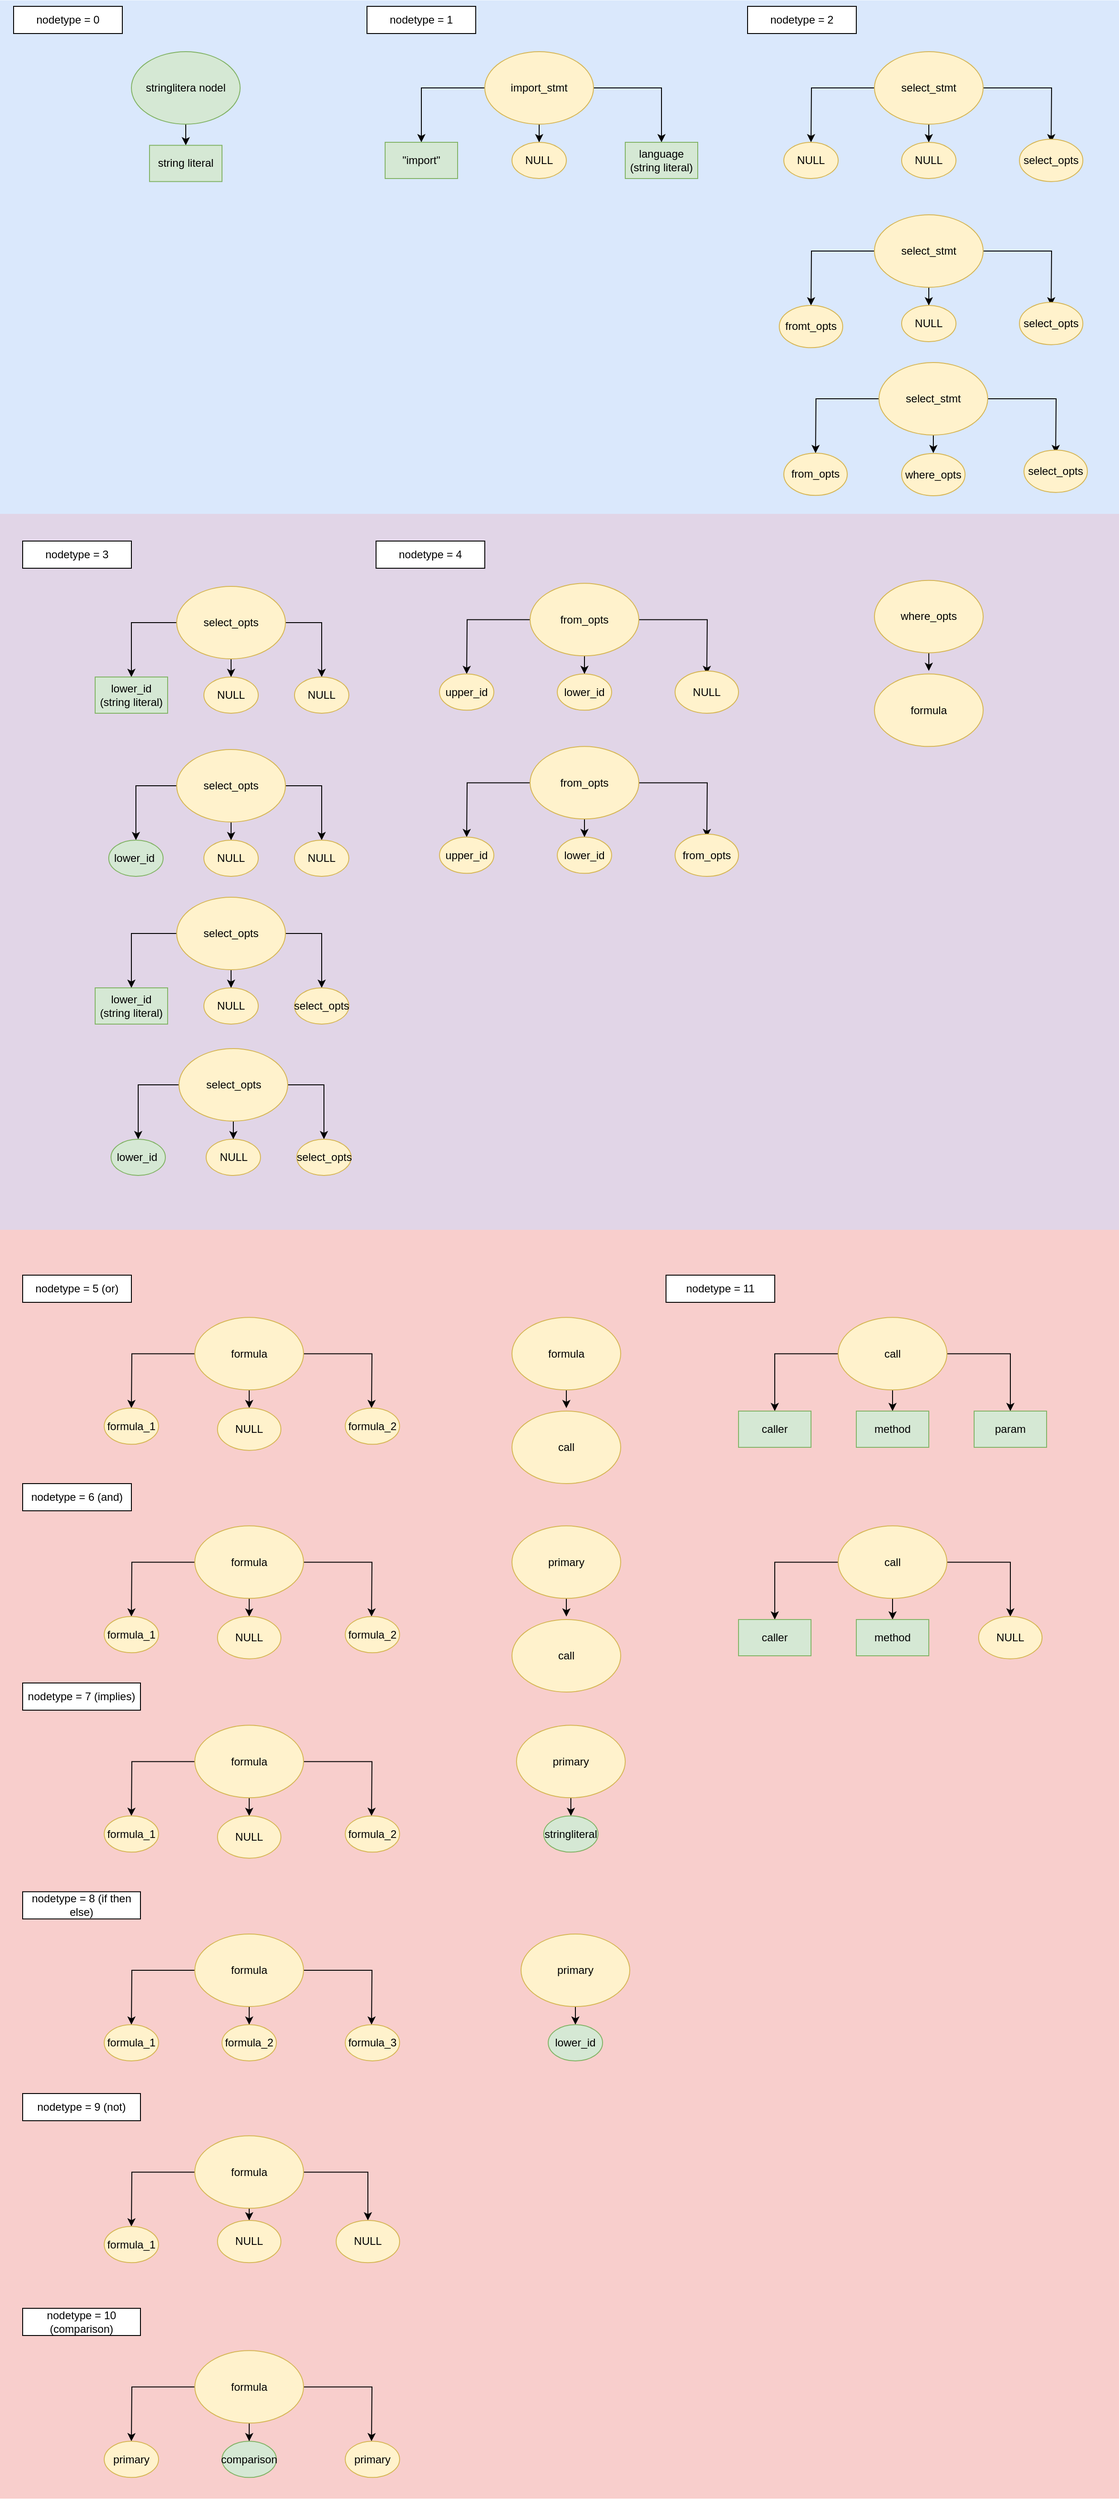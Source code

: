 <mxfile version="13.8.3" type="device" pages="3"><diagram id="aVYz4lhVTBDUgjhk1aOt" name="AST-Structure"><mxGraphModel dx="4110" dy="2076" grid="1" gridSize="10" guides="1" tooltips="1" connect="1" arrows="1" fold="1" page="1" pageScale="1" pageWidth="850" pageHeight="1100" math="0" shadow="0"><root><mxCell id="0"/><mxCell id="1" parent="0"/><mxCell id="RiMI6-3Y814fszqxL_n6-26" value="" style="rounded=0;whiteSpace=wrap;html=1;fillColor=#f8cecc;strokeColor=none;" vertex="1" parent="1"><mxGeometry x="-845" y="1360" width="1235" height="1400" as="geometry"/></mxCell><mxCell id="i43I3UYq2DamJU9k3rZp-2" value="" style="rounded=0;whiteSpace=wrap;html=1;fillColor=#e1d5e7;strokeColor=none;" vertex="1" parent="1"><mxGeometry x="-845" y="570" width="1235" height="790" as="geometry"/></mxCell><mxCell id="i43I3UYq2DamJU9k3rZp-1" value="" style="rounded=0;whiteSpace=wrap;html=1;fillColor=#dae8fc;strokeColor=none;" vertex="1" parent="1"><mxGeometry x="-845" y="3.34" width="1235" height="566.66" as="geometry"/></mxCell><mxCell id="GveHRA2dbjle4xuRgCIw-5" style="edgeStyle=orthogonalEdgeStyle;rounded=0;orthogonalLoop=1;jettySize=auto;html=1;entryX=0.5;entryY=0;entryDx=0;entryDy=0;" parent="1" source="GveHRA2dbjle4xuRgCIw-1" target="GveHRA2dbjle4xuRgCIw-2" edge="1"><mxGeometry relative="1" as="geometry"/></mxCell><mxCell id="GveHRA2dbjle4xuRgCIw-6" style="edgeStyle=orthogonalEdgeStyle;rounded=0;orthogonalLoop=1;jettySize=auto;html=1;entryX=0.5;entryY=0;entryDx=0;entryDy=0;" parent="1" source="GveHRA2dbjle4xuRgCIw-1" target="GveHRA2dbjle4xuRgCIw-4" edge="1"><mxGeometry relative="1" as="geometry"/></mxCell><mxCell id="GveHRA2dbjle4xuRgCIw-7" style="edgeStyle=orthogonalEdgeStyle;rounded=0;orthogonalLoop=1;jettySize=auto;html=1;" parent="1" source="GveHRA2dbjle4xuRgCIw-1" target="GveHRA2dbjle4xuRgCIw-3" edge="1"><mxGeometry relative="1" as="geometry"/></mxCell><mxCell id="GveHRA2dbjle4xuRgCIw-1" value="import_stmt" style="ellipse;whiteSpace=wrap;html=1;fillColor=#fff2cc;strokeColor=#d6b656;" parent="1" vertex="1"><mxGeometry x="-310" y="60" width="120" height="80" as="geometry"/></mxCell><mxCell id="GveHRA2dbjle4xuRgCIw-2" value="&quot;import&quot;" style="rounded=0;whiteSpace=wrap;html=1;fillColor=#d5e8d4;strokeColor=#82b366;" parent="1" vertex="1"><mxGeometry x="-420" y="160" width="80" height="40" as="geometry"/></mxCell><mxCell id="GveHRA2dbjle4xuRgCIw-3" value="language (string literal)" style="rounded=0;whiteSpace=wrap;html=1;fillColor=#d5e8d4;strokeColor=#82b366;" parent="1" vertex="1"><mxGeometry x="-155" y="160" width="80" height="40" as="geometry"/></mxCell><mxCell id="GveHRA2dbjle4xuRgCIw-4" value="NULL" style="ellipse;whiteSpace=wrap;html=1;fillColor=#fff2cc;strokeColor=#d6b656;" parent="1" vertex="1"><mxGeometry x="-280" y="160" width="60" height="40" as="geometry"/></mxCell><mxCell id="GveHRA2dbjle4xuRgCIw-8" style="edgeStyle=orthogonalEdgeStyle;rounded=0;orthogonalLoop=1;jettySize=auto;html=1;entryX=0.5;entryY=0;entryDx=0;entryDy=0;" parent="1" source="GveHRA2dbjle4xuRgCIw-11" edge="1"><mxGeometry relative="1" as="geometry"><mxPoint x="50" y="160" as="targetPoint"/></mxGeometry></mxCell><mxCell id="GveHRA2dbjle4xuRgCIw-9" style="edgeStyle=orthogonalEdgeStyle;rounded=0;orthogonalLoop=1;jettySize=auto;html=1;entryX=0.5;entryY=0;entryDx=0;entryDy=0;" parent="1" source="GveHRA2dbjle4xuRgCIw-11" target="GveHRA2dbjle4xuRgCIw-14" edge="1"><mxGeometry relative="1" as="geometry"/></mxCell><mxCell id="GveHRA2dbjle4xuRgCIw-10" style="edgeStyle=orthogonalEdgeStyle;rounded=0;orthogonalLoop=1;jettySize=auto;html=1;" parent="1" source="GveHRA2dbjle4xuRgCIw-11" edge="1"><mxGeometry relative="1" as="geometry"><mxPoint x="315" y="160" as="targetPoint"/></mxGeometry></mxCell><mxCell id="GveHRA2dbjle4xuRgCIw-11" value="select_stmt" style="ellipse;whiteSpace=wrap;html=1;fillColor=#fff2cc;strokeColor=#d6b656;" parent="1" vertex="1"><mxGeometry x="120" y="60" width="120" height="80" as="geometry"/></mxCell><mxCell id="GveHRA2dbjle4xuRgCIw-14" value="NULL" style="ellipse;whiteSpace=wrap;html=1;fillColor=#fff2cc;strokeColor=#d6b656;" parent="1" vertex="1"><mxGeometry x="150" y="160" width="60" height="40" as="geometry"/></mxCell><mxCell id="GveHRA2dbjle4xuRgCIw-15" value="nodetype = 1" style="rounded=0;whiteSpace=wrap;html=1;" parent="1" vertex="1"><mxGeometry x="-440" y="10" width="120" height="30" as="geometry"/></mxCell><mxCell id="GveHRA2dbjle4xuRgCIw-16" value="nodetype = 2" style="rounded=0;whiteSpace=wrap;html=1;" parent="1" vertex="1"><mxGeometry x="-20" y="10" width="120" height="30" as="geometry"/></mxCell><mxCell id="GveHRA2dbjle4xuRgCIw-17" value="NULL" style="ellipse;whiteSpace=wrap;html=1;fillColor=#fff2cc;strokeColor=#d6b656;" parent="1" vertex="1"><mxGeometry x="20" y="160" width="60" height="40" as="geometry"/></mxCell><mxCell id="GveHRA2dbjle4xuRgCIw-18" value="select_opts" style="ellipse;whiteSpace=wrap;html=1;fillColor=#fff2cc;strokeColor=#d6b656;" parent="1" vertex="1"><mxGeometry x="280" y="156.66" width="70.01" height="46.67" as="geometry"/></mxCell><mxCell id="GveHRA2dbjle4xuRgCIw-19" style="edgeStyle=orthogonalEdgeStyle;rounded=0;orthogonalLoop=1;jettySize=auto;html=1;entryX=0.5;entryY=0;entryDx=0;entryDy=0;" parent="1" source="GveHRA2dbjle4xuRgCIw-22" edge="1"><mxGeometry relative="1" as="geometry"><mxPoint x="50" y="340" as="targetPoint"/></mxGeometry></mxCell><mxCell id="GveHRA2dbjle4xuRgCIw-20" style="edgeStyle=orthogonalEdgeStyle;rounded=0;orthogonalLoop=1;jettySize=auto;html=1;entryX=0.5;entryY=0;entryDx=0;entryDy=0;" parent="1" source="GveHRA2dbjle4xuRgCIw-22" target="GveHRA2dbjle4xuRgCIw-23" edge="1"><mxGeometry relative="1" as="geometry"/></mxCell><mxCell id="GveHRA2dbjle4xuRgCIw-21" style="edgeStyle=orthogonalEdgeStyle;rounded=0;orthogonalLoop=1;jettySize=auto;html=1;" parent="1" source="GveHRA2dbjle4xuRgCIw-22" edge="1"><mxGeometry relative="1" as="geometry"><mxPoint x="315" y="340" as="targetPoint"/></mxGeometry></mxCell><mxCell id="GveHRA2dbjle4xuRgCIw-22" value="select_stmt" style="ellipse;whiteSpace=wrap;html=1;fillColor=#fff2cc;strokeColor=#d6b656;" parent="1" vertex="1"><mxGeometry x="120" y="240" width="120" height="80" as="geometry"/></mxCell><mxCell id="GveHRA2dbjle4xuRgCIw-23" value="NULL" style="ellipse;whiteSpace=wrap;html=1;fillColor=#fff2cc;strokeColor=#d6b656;" parent="1" vertex="1"><mxGeometry x="150" y="340" width="60" height="40" as="geometry"/></mxCell><mxCell id="GveHRA2dbjle4xuRgCIw-25" value="select_opts" style="ellipse;whiteSpace=wrap;html=1;fillColor=#fff2cc;strokeColor=#d6b656;" parent="1" vertex="1"><mxGeometry x="280" y="336.66" width="70.01" height="46.67" as="geometry"/></mxCell><mxCell id="GveHRA2dbjle4xuRgCIw-26" value="fromt_opts" style="ellipse;whiteSpace=wrap;html=1;fillColor=#fff2cc;strokeColor=#d6b656;" parent="1" vertex="1"><mxGeometry x="14.99" y="340" width="70.01" height="46.67" as="geometry"/></mxCell><mxCell id="GveHRA2dbjle4xuRgCIw-28" style="edgeStyle=orthogonalEdgeStyle;rounded=0;orthogonalLoop=1;jettySize=auto;html=1;entryX=0.5;entryY=0;entryDx=0;entryDy=0;" parent="1" source="GveHRA2dbjle4xuRgCIw-31" edge="1"><mxGeometry relative="1" as="geometry"><mxPoint x="55.01" y="503" as="targetPoint"/></mxGeometry></mxCell><mxCell id="GveHRA2dbjle4xuRgCIw-29" style="edgeStyle=orthogonalEdgeStyle;rounded=0;orthogonalLoop=1;jettySize=auto;html=1;entryX=0.5;entryY=0;entryDx=0;entryDy=0;" parent="1" source="GveHRA2dbjle4xuRgCIw-31" edge="1"><mxGeometry relative="1" as="geometry"><mxPoint x="185.01" y="503" as="targetPoint"/></mxGeometry></mxCell><mxCell id="GveHRA2dbjle4xuRgCIw-30" style="edgeStyle=orthogonalEdgeStyle;rounded=0;orthogonalLoop=1;jettySize=auto;html=1;" parent="1" source="GveHRA2dbjle4xuRgCIw-31" edge="1"><mxGeometry relative="1" as="geometry"><mxPoint x="320.01" y="503" as="targetPoint"/></mxGeometry></mxCell><mxCell id="GveHRA2dbjle4xuRgCIw-31" value="select_stmt" style="ellipse;whiteSpace=wrap;html=1;fillColor=#fff2cc;strokeColor=#d6b656;" parent="1" vertex="1"><mxGeometry x="125.01" y="403" width="120" height="80" as="geometry"/></mxCell><mxCell id="GveHRA2dbjle4xuRgCIw-33" value="select_opts" style="ellipse;whiteSpace=wrap;html=1;fillColor=#fff2cc;strokeColor=#d6b656;" parent="1" vertex="1"><mxGeometry x="285.01" y="499.66" width="70.01" height="46.67" as="geometry"/></mxCell><mxCell id="GveHRA2dbjle4xuRgCIw-34" value="from_opts" style="ellipse;whiteSpace=wrap;html=1;fillColor=#fff2cc;strokeColor=#d6b656;" parent="1" vertex="1"><mxGeometry x="20" y="503" width="70.01" height="46.67" as="geometry"/></mxCell><mxCell id="GveHRA2dbjle4xuRgCIw-35" value="where_opts" style="ellipse;whiteSpace=wrap;html=1;fillColor=#fff2cc;strokeColor=#d6b656;" parent="1" vertex="1"><mxGeometry x="150" y="503.33" width="70.01" height="46.67" as="geometry"/></mxCell><mxCell id="GveHRA2dbjle4xuRgCIw-36" value="nodetype = 3" style="rounded=0;whiteSpace=wrap;html=1;" parent="1" vertex="1"><mxGeometry x="-820" y="600" width="120" height="30" as="geometry"/></mxCell><mxCell id="GveHRA2dbjle4xuRgCIw-42" style="edgeStyle=orthogonalEdgeStyle;rounded=0;orthogonalLoop=1;jettySize=auto;html=1;" parent="1" source="GveHRA2dbjle4xuRgCIw-38" target="GveHRA2dbjle4xuRgCIw-39" edge="1"><mxGeometry relative="1" as="geometry"/></mxCell><mxCell id="GveHRA2dbjle4xuRgCIw-43" style="edgeStyle=orthogonalEdgeStyle;rounded=0;orthogonalLoop=1;jettySize=auto;html=1;" parent="1" source="GveHRA2dbjle4xuRgCIw-38" target="GveHRA2dbjle4xuRgCIw-40" edge="1"><mxGeometry relative="1" as="geometry"/></mxCell><mxCell id="GveHRA2dbjle4xuRgCIw-44" style="edgeStyle=orthogonalEdgeStyle;rounded=0;orthogonalLoop=1;jettySize=auto;html=1;" parent="1" source="GveHRA2dbjle4xuRgCIw-38" target="GveHRA2dbjle4xuRgCIw-41" edge="1"><mxGeometry relative="1" as="geometry"/></mxCell><mxCell id="GveHRA2dbjle4xuRgCIw-38" value="select_opts" style="ellipse;whiteSpace=wrap;html=1;fillColor=#fff2cc;strokeColor=#d6b656;" parent="1" vertex="1"><mxGeometry x="-650" y="650" width="120" height="80" as="geometry"/></mxCell><mxCell id="GveHRA2dbjle4xuRgCIw-39" value="lower_id&lt;br&gt;(string literal)" style="rounded=0;whiteSpace=wrap;html=1;fillColor=#d5e8d4;strokeColor=#82b366;" parent="1" vertex="1"><mxGeometry x="-740" y="750" width="80" height="40" as="geometry"/></mxCell><mxCell id="GveHRA2dbjle4xuRgCIw-40" value="NULL" style="ellipse;whiteSpace=wrap;html=1;fillColor=#fff2cc;strokeColor=#d6b656;" parent="1" vertex="1"><mxGeometry x="-620" y="750" width="60" height="40" as="geometry"/></mxCell><mxCell id="GveHRA2dbjle4xuRgCIw-41" value="NULL" style="ellipse;whiteSpace=wrap;html=1;fillColor=#fff2cc;strokeColor=#d6b656;" parent="1" vertex="1"><mxGeometry x="-520" y="750" width="60" height="40" as="geometry"/></mxCell><mxCell id="GveHRA2dbjle4xuRgCIw-49" style="edgeStyle=orthogonalEdgeStyle;rounded=0;orthogonalLoop=1;jettySize=auto;html=1;" parent="1" source="GveHRA2dbjle4xuRgCIw-45" target="GveHRA2dbjle4xuRgCIw-46" edge="1"><mxGeometry relative="1" as="geometry"/></mxCell><mxCell id="GveHRA2dbjle4xuRgCIw-50" style="edgeStyle=orthogonalEdgeStyle;rounded=0;orthogonalLoop=1;jettySize=auto;html=1;" parent="1" source="GveHRA2dbjle4xuRgCIw-45" target="GveHRA2dbjle4xuRgCIw-47" edge="1"><mxGeometry relative="1" as="geometry"/></mxCell><mxCell id="GveHRA2dbjle4xuRgCIw-51" style="edgeStyle=orthogonalEdgeStyle;rounded=0;orthogonalLoop=1;jettySize=auto;html=1;" parent="1" source="GveHRA2dbjle4xuRgCIw-45" target="GveHRA2dbjle4xuRgCIw-48" edge="1"><mxGeometry relative="1" as="geometry"/></mxCell><mxCell id="GveHRA2dbjle4xuRgCIw-45" value="select_opts" style="ellipse;whiteSpace=wrap;html=1;fillColor=#fff2cc;strokeColor=#d6b656;" parent="1" vertex="1"><mxGeometry x="-650" y="830" width="120" height="80" as="geometry"/></mxCell><mxCell id="GveHRA2dbjle4xuRgCIw-46" value="&lt;font face=&quot;helvetica&quot;&gt;lower_id&amp;nbsp;&lt;/font&gt;" style="ellipse;whiteSpace=wrap;html=1;fillColor=#d5e8d4;strokeColor=#82b366;" parent="1" vertex="1"><mxGeometry x="-725" y="930" width="60" height="40" as="geometry"/></mxCell><mxCell id="GveHRA2dbjle4xuRgCIw-47" value="NULL" style="ellipse;whiteSpace=wrap;html=1;fillColor=#fff2cc;strokeColor=#d6b656;" parent="1" vertex="1"><mxGeometry x="-620" y="930" width="60" height="40" as="geometry"/></mxCell><mxCell id="GveHRA2dbjle4xuRgCIw-48" value="NULL" style="ellipse;whiteSpace=wrap;html=1;fillColor=#fff2cc;strokeColor=#d6b656;" parent="1" vertex="1"><mxGeometry x="-520" y="930" width="60" height="40" as="geometry"/></mxCell><mxCell id="GveHRA2dbjle4xuRgCIw-104" style="edgeStyle=orthogonalEdgeStyle;rounded=0;orthogonalLoop=1;jettySize=auto;html=1;" parent="1" source="GveHRA2dbjle4xuRgCIw-107" target="GveHRA2dbjle4xuRgCIw-108" edge="1"><mxGeometry relative="1" as="geometry"/></mxCell><mxCell id="GveHRA2dbjle4xuRgCIw-105" style="edgeStyle=orthogonalEdgeStyle;rounded=0;orthogonalLoop=1;jettySize=auto;html=1;" parent="1" source="GveHRA2dbjle4xuRgCIw-107" target="GveHRA2dbjle4xuRgCIw-109" edge="1"><mxGeometry relative="1" as="geometry"/></mxCell><mxCell id="GveHRA2dbjle4xuRgCIw-106" style="edgeStyle=orthogonalEdgeStyle;rounded=0;orthogonalLoop=1;jettySize=auto;html=1;" parent="1" source="GveHRA2dbjle4xuRgCIw-107" target="GveHRA2dbjle4xuRgCIw-110" edge="1"><mxGeometry relative="1" as="geometry"/></mxCell><mxCell id="GveHRA2dbjle4xuRgCIw-107" value="select_opts" style="ellipse;whiteSpace=wrap;html=1;fillColor=#fff2cc;strokeColor=#d6b656;" parent="1" vertex="1"><mxGeometry x="-650" y="993" width="120" height="80" as="geometry"/></mxCell><mxCell id="GveHRA2dbjle4xuRgCIw-108" value="lower_id&lt;br&gt;(string literal)" style="rounded=0;whiteSpace=wrap;html=1;fillColor=#d5e8d4;strokeColor=#82b366;" parent="1" vertex="1"><mxGeometry x="-740" y="1093" width="80" height="40" as="geometry"/></mxCell><mxCell id="GveHRA2dbjle4xuRgCIw-109" value="NULL" style="ellipse;whiteSpace=wrap;html=1;fillColor=#fff2cc;strokeColor=#d6b656;" parent="1" vertex="1"><mxGeometry x="-620" y="1093" width="60" height="40" as="geometry"/></mxCell><mxCell id="GveHRA2dbjle4xuRgCIw-110" value="select_opts" style="ellipse;whiteSpace=wrap;html=1;fillColor=#fff2cc;strokeColor=#d6b656;" parent="1" vertex="1"><mxGeometry x="-520" y="1093" width="60" height="40" as="geometry"/></mxCell><mxCell id="GveHRA2dbjle4xuRgCIw-111" style="edgeStyle=orthogonalEdgeStyle;rounded=0;orthogonalLoop=1;jettySize=auto;html=1;" parent="1" source="GveHRA2dbjle4xuRgCIw-114" target="GveHRA2dbjle4xuRgCIw-115" edge="1"><mxGeometry relative="1" as="geometry"/></mxCell><mxCell id="GveHRA2dbjle4xuRgCIw-112" style="edgeStyle=orthogonalEdgeStyle;rounded=0;orthogonalLoop=1;jettySize=auto;html=1;" parent="1" source="GveHRA2dbjle4xuRgCIw-114" target="GveHRA2dbjle4xuRgCIw-116" edge="1"><mxGeometry relative="1" as="geometry"/></mxCell><mxCell id="GveHRA2dbjle4xuRgCIw-113" style="edgeStyle=orthogonalEdgeStyle;rounded=0;orthogonalLoop=1;jettySize=auto;html=1;" parent="1" source="GveHRA2dbjle4xuRgCIw-114" target="GveHRA2dbjle4xuRgCIw-117" edge="1"><mxGeometry relative="1" as="geometry"/></mxCell><mxCell id="GveHRA2dbjle4xuRgCIw-114" value="select_opts" style="ellipse;whiteSpace=wrap;html=1;fillColor=#fff2cc;strokeColor=#d6b656;" parent="1" vertex="1"><mxGeometry x="-647.5" y="1160" width="120" height="80" as="geometry"/></mxCell><mxCell id="GveHRA2dbjle4xuRgCIw-115" value="&lt;font face=&quot;helvetica&quot;&gt;lower_id&amp;nbsp;&lt;/font&gt;" style="ellipse;whiteSpace=wrap;html=1;fillColor=#d5e8d4;strokeColor=#82b366;" parent="1" vertex="1"><mxGeometry x="-722.5" y="1260" width="60" height="40" as="geometry"/></mxCell><mxCell id="GveHRA2dbjle4xuRgCIw-116" value="NULL" style="ellipse;whiteSpace=wrap;html=1;fillColor=#fff2cc;strokeColor=#d6b656;" parent="1" vertex="1"><mxGeometry x="-617.5" y="1260" width="60" height="40" as="geometry"/></mxCell><mxCell id="GveHRA2dbjle4xuRgCIw-117" value="select_opts" style="ellipse;whiteSpace=wrap;html=1;fillColor=#fff2cc;strokeColor=#d6b656;" parent="1" vertex="1"><mxGeometry x="-517.5" y="1260" width="60" height="40" as="geometry"/></mxCell><mxCell id="GveHRA2dbjle4xuRgCIw-118" value="nodetype = 4" style="rounded=0;whiteSpace=wrap;html=1;" parent="1" vertex="1"><mxGeometry x="-430" y="600" width="120" height="30" as="geometry"/></mxCell><mxCell id="GveHRA2dbjle4xuRgCIw-121" style="edgeStyle=orthogonalEdgeStyle;rounded=0;orthogonalLoop=1;jettySize=auto;html=1;entryX=0.5;entryY=0;entryDx=0;entryDy=0;" parent="1" source="GveHRA2dbjle4xuRgCIw-124" edge="1"><mxGeometry relative="1" as="geometry"><mxPoint x="-330" y="746.67" as="targetPoint"/></mxGeometry></mxCell><mxCell id="GveHRA2dbjle4xuRgCIw-122" style="edgeStyle=orthogonalEdgeStyle;rounded=0;orthogonalLoop=1;jettySize=auto;html=1;entryX=0.5;entryY=0;entryDx=0;entryDy=0;" parent="1" source="GveHRA2dbjle4xuRgCIw-124" target="GveHRA2dbjle4xuRgCIw-125" edge="1"><mxGeometry relative="1" as="geometry"/></mxCell><mxCell id="GveHRA2dbjle4xuRgCIw-123" style="edgeStyle=orthogonalEdgeStyle;rounded=0;orthogonalLoop=1;jettySize=auto;html=1;" parent="1" source="GveHRA2dbjle4xuRgCIw-124" edge="1"><mxGeometry relative="1" as="geometry"><mxPoint x="-65" y="746.67" as="targetPoint"/></mxGeometry></mxCell><mxCell id="GveHRA2dbjle4xuRgCIw-124" value="from_opts" style="ellipse;whiteSpace=wrap;html=1;fillColor=#fff2cc;strokeColor=#d6b656;" parent="1" vertex="1"><mxGeometry x="-260" y="646.67" width="120" height="80" as="geometry"/></mxCell><mxCell id="GveHRA2dbjle4xuRgCIw-125" value="lower_id" style="ellipse;whiteSpace=wrap;html=1;fillColor=#fff2cc;strokeColor=#d6b656;" parent="1" vertex="1"><mxGeometry x="-230" y="746.67" width="60" height="40" as="geometry"/></mxCell><mxCell id="GveHRA2dbjle4xuRgCIw-126" value="upper_id" style="ellipse;whiteSpace=wrap;html=1;fillColor=#fff2cc;strokeColor=#d6b656;" parent="1" vertex="1"><mxGeometry x="-360" y="746.67" width="60" height="40" as="geometry"/></mxCell><mxCell id="GveHRA2dbjle4xuRgCIw-127" value="NULL" style="ellipse;whiteSpace=wrap;html=1;fillColor=#fff2cc;strokeColor=#d6b656;" parent="1" vertex="1"><mxGeometry x="-100" y="743.33" width="70.01" height="46.67" as="geometry"/></mxCell><mxCell id="GveHRA2dbjle4xuRgCIw-128" style="edgeStyle=orthogonalEdgeStyle;rounded=0;orthogonalLoop=1;jettySize=auto;html=1;entryX=0.5;entryY=0;entryDx=0;entryDy=0;" parent="1" source="GveHRA2dbjle4xuRgCIw-131" edge="1"><mxGeometry relative="1" as="geometry"><mxPoint x="-330" y="926.67" as="targetPoint"/></mxGeometry></mxCell><mxCell id="GveHRA2dbjle4xuRgCIw-129" style="edgeStyle=orthogonalEdgeStyle;rounded=0;orthogonalLoop=1;jettySize=auto;html=1;entryX=0.5;entryY=0;entryDx=0;entryDy=0;" parent="1" source="GveHRA2dbjle4xuRgCIw-131" target="GveHRA2dbjle4xuRgCIw-132" edge="1"><mxGeometry relative="1" as="geometry"/></mxCell><mxCell id="GveHRA2dbjle4xuRgCIw-130" style="edgeStyle=orthogonalEdgeStyle;rounded=0;orthogonalLoop=1;jettySize=auto;html=1;" parent="1" source="GveHRA2dbjle4xuRgCIw-131" edge="1"><mxGeometry relative="1" as="geometry"><mxPoint x="-65" y="926.67" as="targetPoint"/></mxGeometry></mxCell><mxCell id="GveHRA2dbjle4xuRgCIw-131" value="from_opts" style="ellipse;whiteSpace=wrap;html=1;fillColor=#fff2cc;strokeColor=#d6b656;" parent="1" vertex="1"><mxGeometry x="-260" y="826.67" width="120" height="80" as="geometry"/></mxCell><mxCell id="GveHRA2dbjle4xuRgCIw-132" value="lower_id" style="ellipse;whiteSpace=wrap;html=1;fillColor=#fff2cc;strokeColor=#d6b656;" parent="1" vertex="1"><mxGeometry x="-230" y="926.67" width="60" height="40" as="geometry"/></mxCell><mxCell id="GveHRA2dbjle4xuRgCIw-133" value="upper_id" style="ellipse;whiteSpace=wrap;html=1;fillColor=#fff2cc;strokeColor=#d6b656;" parent="1" vertex="1"><mxGeometry x="-360" y="926.67" width="60" height="40" as="geometry"/></mxCell><mxCell id="GveHRA2dbjle4xuRgCIw-134" value="from_opts" style="ellipse;whiteSpace=wrap;html=1;fillColor=#fff2cc;strokeColor=#d6b656;" parent="1" vertex="1"><mxGeometry x="-100" y="923.33" width="70.01" height="46.67" as="geometry"/></mxCell><mxCell id="GveHRA2dbjle4xuRgCIw-135" value="nodetype = 5 (or)" style="rounded=0;whiteSpace=wrap;html=1;" parent="1" vertex="1"><mxGeometry x="-820" y="1410" width="120" height="30" as="geometry"/></mxCell><mxCell id="GveHRA2dbjle4xuRgCIw-137" style="edgeStyle=orthogonalEdgeStyle;rounded=0;orthogonalLoop=1;jettySize=auto;html=1;entryX=0.5;entryY=0;entryDx=0;entryDy=0;" parent="1" source="GveHRA2dbjle4xuRgCIw-140" edge="1"><mxGeometry relative="1" as="geometry"><mxPoint x="-700" y="1556.67" as="targetPoint"/></mxGeometry></mxCell><mxCell id="GveHRA2dbjle4xuRgCIw-138" style="edgeStyle=orthogonalEdgeStyle;rounded=0;orthogonalLoop=1;jettySize=auto;html=1;entryX=0.5;entryY=0;entryDx=0;entryDy=0;" parent="1" source="GveHRA2dbjle4xuRgCIw-140" edge="1"><mxGeometry relative="1" as="geometry"><mxPoint x="-570" y="1556.67" as="targetPoint"/></mxGeometry></mxCell><mxCell id="GveHRA2dbjle4xuRgCIw-139" style="edgeStyle=orthogonalEdgeStyle;rounded=0;orthogonalLoop=1;jettySize=auto;html=1;" parent="1" source="GveHRA2dbjle4xuRgCIw-140" edge="1"><mxGeometry relative="1" as="geometry"><mxPoint x="-435" y="1556.67" as="targetPoint"/></mxGeometry></mxCell><mxCell id="GveHRA2dbjle4xuRgCIw-140" value="formula" style="ellipse;whiteSpace=wrap;html=1;fillColor=#fff2cc;strokeColor=#d6b656;" parent="1" vertex="1"><mxGeometry x="-630" y="1456.67" width="120" height="80" as="geometry"/></mxCell><mxCell id="GveHRA2dbjle4xuRgCIw-142" value="formula_1" style="ellipse;whiteSpace=wrap;html=1;fillColor=#fff2cc;strokeColor=#d6b656;" parent="1" vertex="1"><mxGeometry x="-730" y="1556.67" width="60" height="40" as="geometry"/></mxCell><mxCell id="GveHRA2dbjle4xuRgCIw-143" value="NULL" style="ellipse;whiteSpace=wrap;html=1;fillColor=#fff2cc;strokeColor=#d6b656;" parent="1" vertex="1"><mxGeometry x="-605" y="1556.66" width="70.01" height="46.67" as="geometry"/></mxCell><mxCell id="GveHRA2dbjle4xuRgCIw-144" value="formula_2" style="ellipse;whiteSpace=wrap;html=1;fillColor=#fff2cc;strokeColor=#d6b656;" parent="1" vertex="1"><mxGeometry x="-464" y="1556.66" width="60" height="40" as="geometry"/></mxCell><mxCell id="GveHRA2dbjle4xuRgCIw-145" value="nodetype = 6 (and)" style="rounded=0;whiteSpace=wrap;html=1;" parent="1" vertex="1"><mxGeometry x="-820" y="1640" width="120" height="30" as="geometry"/></mxCell><mxCell id="GveHRA2dbjle4xuRgCIw-146" style="edgeStyle=orthogonalEdgeStyle;rounded=0;orthogonalLoop=1;jettySize=auto;html=1;entryX=0.5;entryY=0;entryDx=0;entryDy=0;" parent="1" source="GveHRA2dbjle4xuRgCIw-149" edge="1"><mxGeometry relative="1" as="geometry"><mxPoint x="-700" y="1786.67" as="targetPoint"/></mxGeometry></mxCell><mxCell id="GveHRA2dbjle4xuRgCIw-147" style="edgeStyle=orthogonalEdgeStyle;rounded=0;orthogonalLoop=1;jettySize=auto;html=1;entryX=0.5;entryY=0;entryDx=0;entryDy=0;" parent="1" source="GveHRA2dbjle4xuRgCIw-149" edge="1"><mxGeometry relative="1" as="geometry"><mxPoint x="-570" y="1786.67" as="targetPoint"/></mxGeometry></mxCell><mxCell id="GveHRA2dbjle4xuRgCIw-148" style="edgeStyle=orthogonalEdgeStyle;rounded=0;orthogonalLoop=1;jettySize=auto;html=1;" parent="1" source="GveHRA2dbjle4xuRgCIw-149" edge="1"><mxGeometry relative="1" as="geometry"><mxPoint x="-435" y="1786.67" as="targetPoint"/></mxGeometry></mxCell><mxCell id="GveHRA2dbjle4xuRgCIw-149" value="formula" style="ellipse;whiteSpace=wrap;html=1;fillColor=#fff2cc;strokeColor=#d6b656;" parent="1" vertex="1"><mxGeometry x="-630" y="1686.67" width="120" height="80" as="geometry"/></mxCell><mxCell id="GveHRA2dbjle4xuRgCIw-150" value="formula_1" style="ellipse;whiteSpace=wrap;html=1;fillColor=#fff2cc;strokeColor=#d6b656;" parent="1" vertex="1"><mxGeometry x="-730" y="1786.67" width="60" height="40" as="geometry"/></mxCell><mxCell id="GveHRA2dbjle4xuRgCIw-151" value="NULL" style="ellipse;whiteSpace=wrap;html=1;fillColor=#fff2cc;strokeColor=#d6b656;" parent="1" vertex="1"><mxGeometry x="-605" y="1786.66" width="70.01" height="46.67" as="geometry"/></mxCell><mxCell id="GveHRA2dbjle4xuRgCIw-152" value="formula_2" style="ellipse;whiteSpace=wrap;html=1;fillColor=#fff2cc;strokeColor=#d6b656;" parent="1" vertex="1"><mxGeometry x="-464" y="1786.66" width="60" height="40" as="geometry"/></mxCell><mxCell id="GveHRA2dbjle4xuRgCIw-153" value="nodetype = 7 (implies)" style="rounded=0;whiteSpace=wrap;html=1;" parent="1" vertex="1"><mxGeometry x="-820" y="1860" width="130" height="30" as="geometry"/></mxCell><mxCell id="GveHRA2dbjle4xuRgCIw-154" style="edgeStyle=orthogonalEdgeStyle;rounded=0;orthogonalLoop=1;jettySize=auto;html=1;entryX=0.5;entryY=0;entryDx=0;entryDy=0;" parent="1" source="GveHRA2dbjle4xuRgCIw-157" edge="1"><mxGeometry relative="1" as="geometry"><mxPoint x="-700" y="2006.67" as="targetPoint"/></mxGeometry></mxCell><mxCell id="GveHRA2dbjle4xuRgCIw-155" style="edgeStyle=orthogonalEdgeStyle;rounded=0;orthogonalLoop=1;jettySize=auto;html=1;entryX=0.5;entryY=0;entryDx=0;entryDy=0;" parent="1" source="GveHRA2dbjle4xuRgCIw-157" edge="1"><mxGeometry relative="1" as="geometry"><mxPoint x="-570" y="2006.67" as="targetPoint"/></mxGeometry></mxCell><mxCell id="GveHRA2dbjle4xuRgCIw-156" style="edgeStyle=orthogonalEdgeStyle;rounded=0;orthogonalLoop=1;jettySize=auto;html=1;" parent="1" source="GveHRA2dbjle4xuRgCIw-157" edge="1"><mxGeometry relative="1" as="geometry"><mxPoint x="-435" y="2006.67" as="targetPoint"/></mxGeometry></mxCell><mxCell id="GveHRA2dbjle4xuRgCIw-157" value="formula" style="ellipse;whiteSpace=wrap;html=1;fillColor=#fff2cc;strokeColor=#d6b656;" parent="1" vertex="1"><mxGeometry x="-630" y="1906.67" width="120" height="80" as="geometry"/></mxCell><mxCell id="GveHRA2dbjle4xuRgCIw-158" value="formula_1" style="ellipse;whiteSpace=wrap;html=1;fillColor=#fff2cc;strokeColor=#d6b656;" parent="1" vertex="1"><mxGeometry x="-730" y="2006.67" width="60" height="40" as="geometry"/></mxCell><mxCell id="GveHRA2dbjle4xuRgCIw-159" value="NULL" style="ellipse;whiteSpace=wrap;html=1;fillColor=#fff2cc;strokeColor=#d6b656;" parent="1" vertex="1"><mxGeometry x="-605" y="2006.66" width="70.01" height="46.67" as="geometry"/></mxCell><mxCell id="GveHRA2dbjle4xuRgCIw-160" value="formula_2" style="ellipse;whiteSpace=wrap;html=1;fillColor=#fff2cc;strokeColor=#d6b656;" parent="1" vertex="1"><mxGeometry x="-464" y="2006.66" width="60" height="40" as="geometry"/></mxCell><mxCell id="Br-Ug1-8ZLMrMSkgvXor-3" style="edgeStyle=orthogonalEdgeStyle;rounded=0;orthogonalLoop=1;jettySize=auto;html=1;" edge="1" parent="1" source="Br-Ug1-8ZLMrMSkgvXor-4" target="Br-Ug1-8ZLMrMSkgvXor-6"><mxGeometry relative="1" as="geometry"/></mxCell><mxCell id="Br-Ug1-8ZLMrMSkgvXor-4" value="stringlitera nodel" style="ellipse;whiteSpace=wrap;html=1;fillColor=#d5e8d4;strokeColor=#82b366;" vertex="1" parent="1"><mxGeometry x="-700" y="60" width="120" height="80" as="geometry"/></mxCell><mxCell id="Br-Ug1-8ZLMrMSkgvXor-6" value="string literal" style="rounded=0;whiteSpace=wrap;html=1;fillColor=#d5e8d4;strokeColor=#82b366;" vertex="1" parent="1"><mxGeometry x="-680" y="163.33" width="80" height="40" as="geometry"/></mxCell><mxCell id="Br-Ug1-8ZLMrMSkgvXor-8" value="nodetype = 0" style="rounded=0;whiteSpace=wrap;html=1;" vertex="1" parent="1"><mxGeometry x="-830" y="10" width="120" height="30" as="geometry"/></mxCell><mxCell id="Br-Ug1-8ZLMrMSkgvXor-9" value="nodetype = 8 (if then else)" style="rounded=0;whiteSpace=wrap;html=1;" vertex="1" parent="1"><mxGeometry x="-820" y="2090.34" width="130" height="30" as="geometry"/></mxCell><mxCell id="Br-Ug1-8ZLMrMSkgvXor-10" style="edgeStyle=orthogonalEdgeStyle;rounded=0;orthogonalLoop=1;jettySize=auto;html=1;entryX=0.5;entryY=0;entryDx=0;entryDy=0;" edge="1" parent="1" source="Br-Ug1-8ZLMrMSkgvXor-13"><mxGeometry relative="1" as="geometry"><mxPoint x="-700" y="2237.01" as="targetPoint"/></mxGeometry></mxCell><mxCell id="Br-Ug1-8ZLMrMSkgvXor-12" style="edgeStyle=orthogonalEdgeStyle;rounded=0;orthogonalLoop=1;jettySize=auto;html=1;" edge="1" parent="1" source="Br-Ug1-8ZLMrMSkgvXor-13"><mxGeometry relative="1" as="geometry"><mxPoint x="-435" y="2237.01" as="targetPoint"/></mxGeometry></mxCell><mxCell id="Br-Ug1-8ZLMrMSkgvXor-18" style="edgeStyle=orthogonalEdgeStyle;rounded=0;orthogonalLoop=1;jettySize=auto;html=1;" edge="1" parent="1" source="Br-Ug1-8ZLMrMSkgvXor-13" target="Br-Ug1-8ZLMrMSkgvXor-17"><mxGeometry relative="1" as="geometry"/></mxCell><mxCell id="Br-Ug1-8ZLMrMSkgvXor-13" value="formula" style="ellipse;whiteSpace=wrap;html=1;fillColor=#fff2cc;strokeColor=#d6b656;" vertex="1" parent="1"><mxGeometry x="-630" y="2137.01" width="120" height="80" as="geometry"/></mxCell><mxCell id="Br-Ug1-8ZLMrMSkgvXor-14" value="formula_1" style="ellipse;whiteSpace=wrap;html=1;fillColor=#fff2cc;strokeColor=#d6b656;" vertex="1" parent="1"><mxGeometry x="-730" y="2237.01" width="60" height="40" as="geometry"/></mxCell><mxCell id="Br-Ug1-8ZLMrMSkgvXor-16" value="formula_3" style="ellipse;whiteSpace=wrap;html=1;fillColor=#fff2cc;strokeColor=#d6b656;" vertex="1" parent="1"><mxGeometry x="-464" y="2237" width="60" height="40" as="geometry"/></mxCell><mxCell id="Br-Ug1-8ZLMrMSkgvXor-17" value="formula_2" style="ellipse;whiteSpace=wrap;html=1;fillColor=#fff2cc;strokeColor=#d6b656;" vertex="1" parent="1"><mxGeometry x="-600" y="2237.01" width="60" height="40" as="geometry"/></mxCell><mxCell id="Br-Ug1-8ZLMrMSkgvXor-19" value="nodetype = 9 (not)" style="rounded=0;whiteSpace=wrap;html=1;" vertex="1" parent="1"><mxGeometry x="-820" y="2313" width="130" height="30" as="geometry"/></mxCell><mxCell id="Br-Ug1-8ZLMrMSkgvXor-20" style="edgeStyle=orthogonalEdgeStyle;rounded=0;orthogonalLoop=1;jettySize=auto;html=1;entryX=0.5;entryY=0;entryDx=0;entryDy=0;" edge="1" parent="1" source="Br-Ug1-8ZLMrMSkgvXor-23"><mxGeometry relative="1" as="geometry"><mxPoint x="-700" y="2459.67" as="targetPoint"/></mxGeometry></mxCell><mxCell id="Br-Ug1-8ZLMrMSkgvXor-29" style="edgeStyle=orthogonalEdgeStyle;rounded=0;orthogonalLoop=1;jettySize=auto;html=1;" edge="1" parent="1" source="Br-Ug1-8ZLMrMSkgvXor-23" target="Br-Ug1-8ZLMrMSkgvXor-28"><mxGeometry relative="1" as="geometry"/></mxCell><mxCell id="Br-Ug1-8ZLMrMSkgvXor-32" style="edgeStyle=orthogonalEdgeStyle;rounded=0;orthogonalLoop=1;jettySize=auto;html=1;entryX=0.5;entryY=0;entryDx=0;entryDy=0;" edge="1" parent="1" source="Br-Ug1-8ZLMrMSkgvXor-23" target="Br-Ug1-8ZLMrMSkgvXor-27"><mxGeometry relative="1" as="geometry"/></mxCell><mxCell id="Br-Ug1-8ZLMrMSkgvXor-23" value="formula" style="ellipse;whiteSpace=wrap;html=1;fillColor=#fff2cc;strokeColor=#d6b656;" vertex="1" parent="1"><mxGeometry x="-630" y="2359.67" width="120" height="80" as="geometry"/></mxCell><mxCell id="Br-Ug1-8ZLMrMSkgvXor-24" value="formula_1" style="ellipse;whiteSpace=wrap;html=1;fillColor=#fff2cc;strokeColor=#d6b656;" vertex="1" parent="1"><mxGeometry x="-730" y="2459.67" width="60" height="40" as="geometry"/></mxCell><mxCell id="Br-Ug1-8ZLMrMSkgvXor-27" value="NULL" style="ellipse;whiteSpace=wrap;html=1;fillColor=#fff2cc;strokeColor=#d6b656;" vertex="1" parent="1"><mxGeometry x="-605" y="2453" width="70.01" height="46.67" as="geometry"/></mxCell><mxCell id="Br-Ug1-8ZLMrMSkgvXor-28" value="NULL" style="ellipse;whiteSpace=wrap;html=1;fillColor=#fff2cc;strokeColor=#d6b656;" vertex="1" parent="1"><mxGeometry x="-474.01" y="2453" width="70.01" height="46.67" as="geometry"/></mxCell><mxCell id="Br-Ug1-8ZLMrMSkgvXor-41" value="nodetype = 10 (comparison)" style="rounded=0;whiteSpace=wrap;html=1;" vertex="1" parent="1"><mxGeometry x="-820" y="2550" width="130" height="30" as="geometry"/></mxCell><mxCell id="Br-Ug1-8ZLMrMSkgvXor-42" style="edgeStyle=orthogonalEdgeStyle;rounded=0;orthogonalLoop=1;jettySize=auto;html=1;entryX=0.5;entryY=0;entryDx=0;entryDy=0;" edge="1" parent="1" source="Br-Ug1-8ZLMrMSkgvXor-45"><mxGeometry relative="1" as="geometry"><mxPoint x="-700" y="2696.67" as="targetPoint"/></mxGeometry></mxCell><mxCell id="Br-Ug1-8ZLMrMSkgvXor-44" style="edgeStyle=orthogonalEdgeStyle;rounded=0;orthogonalLoop=1;jettySize=auto;html=1;" edge="1" parent="1" source="Br-Ug1-8ZLMrMSkgvXor-45"><mxGeometry relative="1" as="geometry"><mxPoint x="-435" y="2696.67" as="targetPoint"/></mxGeometry></mxCell><mxCell id="Br-Ug1-8ZLMrMSkgvXor-50" style="edgeStyle=orthogonalEdgeStyle;rounded=0;orthogonalLoop=1;jettySize=auto;html=1;entryX=0.5;entryY=0;entryDx=0;entryDy=0;" edge="1" parent="1" source="Br-Ug1-8ZLMrMSkgvXor-45" target="Br-Ug1-8ZLMrMSkgvXor-49"><mxGeometry relative="1" as="geometry"/></mxCell><mxCell id="Br-Ug1-8ZLMrMSkgvXor-45" value="formula" style="ellipse;whiteSpace=wrap;html=1;fillColor=#fff2cc;strokeColor=#d6b656;" vertex="1" parent="1"><mxGeometry x="-630" y="2596.67" width="120" height="80" as="geometry"/></mxCell><mxCell id="Br-Ug1-8ZLMrMSkgvXor-46" value="primary" style="ellipse;whiteSpace=wrap;html=1;fillColor=#fff2cc;strokeColor=#d6b656;" vertex="1" parent="1"><mxGeometry x="-730" y="2696.67" width="60" height="40" as="geometry"/></mxCell><mxCell id="Br-Ug1-8ZLMrMSkgvXor-48" value="primary" style="ellipse;whiteSpace=wrap;html=1;fillColor=#fff2cc;strokeColor=#d6b656;" vertex="1" parent="1"><mxGeometry x="-464" y="2696.66" width="60" height="40" as="geometry"/></mxCell><mxCell id="Br-Ug1-8ZLMrMSkgvXor-49" value="&lt;font face=&quot;helvetica&quot;&gt;comparison&lt;/font&gt;" style="ellipse;whiteSpace=wrap;html=1;fillColor=#d5e8d4;strokeColor=#82b366;" vertex="1" parent="1"><mxGeometry x="-600" y="2696.67" width="60" height="40" as="geometry"/></mxCell><mxCell id="Br-Ug1-8ZLMrMSkgvXor-52" style="edgeStyle=orthogonalEdgeStyle;rounded=0;orthogonalLoop=1;jettySize=auto;html=1;entryX=0.5;entryY=0;entryDx=0;entryDy=0;" edge="1" parent="1" source="Br-Ug1-8ZLMrMSkgvXor-54"><mxGeometry relative="1" as="geometry"><mxPoint x="180" y="743.34" as="targetPoint"/></mxGeometry></mxCell><mxCell id="Br-Ug1-8ZLMrMSkgvXor-54" value="where_opts" style="ellipse;whiteSpace=wrap;html=1;fillColor=#fff2cc;strokeColor=#d6b656;" vertex="1" parent="1"><mxGeometry x="120" y="643.34" width="120" height="80" as="geometry"/></mxCell><mxCell id="Br-Ug1-8ZLMrMSkgvXor-58" value="formula" style="ellipse;whiteSpace=wrap;html=1;fillColor=#fff2cc;strokeColor=#d6b656;" vertex="1" parent="1"><mxGeometry x="120" y="746.66" width="120" height="80" as="geometry"/></mxCell><mxCell id="i43I3UYq2DamJU9k3rZp-5" style="edgeStyle=orthogonalEdgeStyle;rounded=0;orthogonalLoop=1;jettySize=auto;html=1;entryX=0.5;entryY=0;entryDx=0;entryDy=0;" edge="1" parent="1" source="i43I3UYq2DamJU9k3rZp-6"><mxGeometry relative="1" as="geometry"><mxPoint x="-220.0" y="1556.67" as="targetPoint"/></mxGeometry></mxCell><mxCell id="i43I3UYq2DamJU9k3rZp-6" value="formula" style="ellipse;whiteSpace=wrap;html=1;fillColor=#fff2cc;strokeColor=#d6b656;" vertex="1" parent="1"><mxGeometry x="-280" y="1456.67" width="120" height="80" as="geometry"/></mxCell><mxCell id="i43I3UYq2DamJU9k3rZp-7" value="call" style="ellipse;whiteSpace=wrap;html=1;fillColor=#fff2cc;strokeColor=#d6b656;" vertex="1" parent="1"><mxGeometry x="-280" y="1559.99" width="120" height="80" as="geometry"/></mxCell><mxCell id="i43I3UYq2DamJU9k3rZp-8" value="nodetype = 11" style="rounded=0;whiteSpace=wrap;html=1;" vertex="1" parent="1"><mxGeometry x="-110" y="1410" width="120" height="30" as="geometry"/></mxCell><mxCell id="RiMI6-3Y814fszqxL_n6-4" style="edgeStyle=orthogonalEdgeStyle;rounded=0;orthogonalLoop=1;jettySize=auto;html=1;entryX=0.5;entryY=0;entryDx=0;entryDy=0;" edge="1" parent="1" source="i43I3UYq2DamJU9k3rZp-12" target="RiMI6-3Y814fszqxL_n6-1"><mxGeometry relative="1" as="geometry"/></mxCell><mxCell id="RiMI6-3Y814fszqxL_n6-5" style="edgeStyle=orthogonalEdgeStyle;rounded=0;orthogonalLoop=1;jettySize=auto;html=1;" edge="1" parent="1" source="i43I3UYq2DamJU9k3rZp-12" target="RiMI6-3Y814fszqxL_n6-3"><mxGeometry relative="1" as="geometry"/></mxCell><mxCell id="RiMI6-3Y814fszqxL_n6-6" style="edgeStyle=orthogonalEdgeStyle;rounded=0;orthogonalLoop=1;jettySize=auto;html=1;entryX=0.5;entryY=0;entryDx=0;entryDy=0;" edge="1" parent="1" source="i43I3UYq2DamJU9k3rZp-12" target="RiMI6-3Y814fszqxL_n6-2"><mxGeometry relative="1" as="geometry"/></mxCell><mxCell id="i43I3UYq2DamJU9k3rZp-12" value="call" style="ellipse;whiteSpace=wrap;html=1;fillColor=#fff2cc;strokeColor=#d6b656;" vertex="1" parent="1"><mxGeometry x="80" y="1456.67" width="120" height="80" as="geometry"/></mxCell><mxCell id="RiMI6-3Y814fszqxL_n6-1" value="caller" style="rounded=0;whiteSpace=wrap;html=1;fillColor=#d5e8d4;strokeColor=#82b366;" vertex="1" parent="1"><mxGeometry x="-29.99" y="1559.99" width="80" height="40" as="geometry"/></mxCell><mxCell id="RiMI6-3Y814fszqxL_n6-2" value="method" style="rounded=0;whiteSpace=wrap;html=1;fillColor=#d5e8d4;strokeColor=#82b366;" vertex="1" parent="1"><mxGeometry x="100.0" y="1559.99" width="80" height="40" as="geometry"/></mxCell><mxCell id="RiMI6-3Y814fszqxL_n6-3" value="param" style="rounded=0;whiteSpace=wrap;html=1;fillColor=#d5e8d4;strokeColor=#82b366;" vertex="1" parent="1"><mxGeometry x="230" y="1559.99" width="80" height="40" as="geometry"/></mxCell><mxCell id="RiMI6-3Y814fszqxL_n6-7" style="edgeStyle=orthogonalEdgeStyle;rounded=0;orthogonalLoop=1;jettySize=auto;html=1;entryX=0.5;entryY=0;entryDx=0;entryDy=0;" edge="1" parent="1" source="RiMI6-3Y814fszqxL_n6-10" target="RiMI6-3Y814fszqxL_n6-11"><mxGeometry relative="1" as="geometry"/></mxCell><mxCell id="RiMI6-3Y814fszqxL_n6-9" style="edgeStyle=orthogonalEdgeStyle;rounded=0;orthogonalLoop=1;jettySize=auto;html=1;entryX=0.5;entryY=0;entryDx=0;entryDy=0;" edge="1" parent="1" source="RiMI6-3Y814fszqxL_n6-10" target="RiMI6-3Y814fszqxL_n6-12"><mxGeometry relative="1" as="geometry"/></mxCell><mxCell id="RiMI6-3Y814fszqxL_n6-15" style="edgeStyle=orthogonalEdgeStyle;rounded=0;orthogonalLoop=1;jettySize=auto;html=1;" edge="1" parent="1" source="RiMI6-3Y814fszqxL_n6-10" target="RiMI6-3Y814fszqxL_n6-14"><mxGeometry relative="1" as="geometry"/></mxCell><mxCell id="RiMI6-3Y814fszqxL_n6-10" value="call" style="ellipse;whiteSpace=wrap;html=1;fillColor=#fff2cc;strokeColor=#d6b656;" vertex="1" parent="1"><mxGeometry x="80" y="1686.67" width="120" height="80" as="geometry"/></mxCell><mxCell id="RiMI6-3Y814fszqxL_n6-11" value="caller" style="rounded=0;whiteSpace=wrap;html=1;fillColor=#d5e8d4;strokeColor=#82b366;" vertex="1" parent="1"><mxGeometry x="-29.99" y="1789.99" width="80" height="40" as="geometry"/></mxCell><mxCell id="RiMI6-3Y814fszqxL_n6-12" value="method" style="rounded=0;whiteSpace=wrap;html=1;fillColor=#d5e8d4;strokeColor=#82b366;" vertex="1" parent="1"><mxGeometry x="100.0" y="1789.99" width="80" height="40" as="geometry"/></mxCell><mxCell id="RiMI6-3Y814fszqxL_n6-14" value="NULL" style="ellipse;whiteSpace=wrap;html=1;fillColor=#fff2cc;strokeColor=#d6b656;" vertex="1" parent="1"><mxGeometry x="234.99" y="1786.65" width="70.01" height="46.67" as="geometry"/></mxCell><mxCell id="RiMI6-3Y814fszqxL_n6-16" style="edgeStyle=orthogonalEdgeStyle;rounded=0;orthogonalLoop=1;jettySize=auto;html=1;entryX=0.5;entryY=0;entryDx=0;entryDy=0;" edge="1" parent="1" source="RiMI6-3Y814fszqxL_n6-17"><mxGeometry relative="1" as="geometry"><mxPoint x="-220.0" y="1786.67" as="targetPoint"/></mxGeometry></mxCell><mxCell id="RiMI6-3Y814fszqxL_n6-17" value="primary" style="ellipse;whiteSpace=wrap;html=1;fillColor=#fff2cc;strokeColor=#d6b656;" vertex="1" parent="1"><mxGeometry x="-280" y="1686.67" width="120" height="80" as="geometry"/></mxCell><mxCell id="RiMI6-3Y814fszqxL_n6-18" value="call" style="ellipse;whiteSpace=wrap;html=1;fillColor=#fff2cc;strokeColor=#d6b656;" vertex="1" parent="1"><mxGeometry x="-280" y="1789.99" width="120" height="80" as="geometry"/></mxCell><mxCell id="RiMI6-3Y814fszqxL_n6-19" style="edgeStyle=orthogonalEdgeStyle;rounded=0;orthogonalLoop=1;jettySize=auto;html=1;entryX=0.5;entryY=0;entryDx=0;entryDy=0;" edge="1" parent="1" source="RiMI6-3Y814fszqxL_n6-20"><mxGeometry relative="1" as="geometry"><mxPoint x="-215.0" y="2006.67" as="targetPoint"/></mxGeometry></mxCell><mxCell id="RiMI6-3Y814fszqxL_n6-20" value="primary" style="ellipse;whiteSpace=wrap;html=1;fillColor=#fff2cc;strokeColor=#d6b656;" vertex="1" parent="1"><mxGeometry x="-275" y="1906.67" width="120" height="80" as="geometry"/></mxCell><mxCell id="RiMI6-3Y814fszqxL_n6-22" value="&lt;font face=&quot;helvetica&quot;&gt;stringliteral&lt;/font&gt;" style="ellipse;whiteSpace=wrap;html=1;fillColor=#d5e8d4;strokeColor=#82b366;" vertex="1" parent="1"><mxGeometry x="-245" y="2006.66" width="60" height="40" as="geometry"/></mxCell><mxCell id="RiMI6-3Y814fszqxL_n6-23" style="edgeStyle=orthogonalEdgeStyle;rounded=0;orthogonalLoop=1;jettySize=auto;html=1;entryX=0.5;entryY=0;entryDx=0;entryDy=0;" edge="1" parent="1" source="RiMI6-3Y814fszqxL_n6-24"><mxGeometry relative="1" as="geometry"><mxPoint x="-210.0" y="2237.02" as="targetPoint"/></mxGeometry></mxCell><mxCell id="RiMI6-3Y814fszqxL_n6-24" value="primary" style="ellipse;whiteSpace=wrap;html=1;fillColor=#fff2cc;strokeColor=#d6b656;" vertex="1" parent="1"><mxGeometry x="-270" y="2137.02" width="120" height="80" as="geometry"/></mxCell><mxCell id="RiMI6-3Y814fszqxL_n6-25" value="&lt;font face=&quot;helvetica&quot;&gt;lower_id&lt;/font&gt;" style="ellipse;whiteSpace=wrap;html=1;fillColor=#d5e8d4;strokeColor=#82b366;" vertex="1" parent="1"><mxGeometry x="-240" y="2237.01" width="60" height="40" as="geometry"/></mxCell></root></mxGraphModel></diagram><diagram id="916RnBwqaUJ3FxY31q_e" name="Node-Constructor"><mxGraphModel dx="2208" dy="865" grid="1" gridSize="10" guides="1" tooltips="1" connect="1" arrows="1" fold="1" page="1" pageScale="1" pageWidth="850" pageHeight="1100" math="0" shadow="0"><root><mxCell id="8S-4yCfOTTRGfJ5blR2m-0"/><mxCell id="8S-4yCfOTTRGfJ5blR2m-1" parent="8S-4yCfOTTRGfJ5blR2m-0"/><mxCell id="fho8iDYB6MemGCzrNDvl-0" style="edgeStyle=orthogonalEdgeStyle;rounded=0;orthogonalLoop=1;jettySize=auto;html=1;" edge="1" parent="8S-4yCfOTTRGfJ5blR2m-1" source="fho8iDYB6MemGCzrNDvl-3" target="fho8iDYB6MemGCzrNDvl-4"><mxGeometry relative="1" as="geometry"/></mxCell><mxCell id="fho8iDYB6MemGCzrNDvl-1" style="edgeStyle=orthogonalEdgeStyle;rounded=0;orthogonalLoop=1;jettySize=auto;html=1;entryX=0.5;entryY=0;entryDx=0;entryDy=0;" edge="1" parent="8S-4yCfOTTRGfJ5blR2m-1" source="fho8iDYB6MemGCzrNDvl-3" target="fho8iDYB6MemGCzrNDvl-5"><mxGeometry relative="1" as="geometry"/></mxCell><mxCell id="fho8iDYB6MemGCzrNDvl-2" style="edgeStyle=orthogonalEdgeStyle;rounded=0;orthogonalLoop=1;jettySize=auto;html=1;" edge="1" parent="8S-4yCfOTTRGfJ5blR2m-1" source="fho8iDYB6MemGCzrNDvl-3" target="fho8iDYB6MemGCzrNDvl-6"><mxGeometry relative="1" as="geometry"/></mxCell><mxCell id="fho8iDYB6MemGCzrNDvl-3" value="a" style="ellipse;whiteSpace=wrap;html=1;fillColor=#fff2cc;strokeColor=#d6b656;" vertex="1" parent="8S-4yCfOTTRGfJ5blR2m-1"><mxGeometry x="-560.5" y="70" width="81" height="54" as="geometry"/></mxCell><mxCell id="fho8iDYB6MemGCzrNDvl-4" value="l" style="ellipse;whiteSpace=wrap;html=1;fillColor=#fff2cc;strokeColor=#d6b656;" vertex="1" parent="8S-4yCfOTTRGfJ5blR2m-1"><mxGeometry x="-670.5" y="150" width="81" height="54" as="geometry"/></mxCell><mxCell id="fho8iDYB6MemGCzrNDvl-5" value="m" style="ellipse;whiteSpace=wrap;html=1;fillColor=#fff2cc;strokeColor=#d6b656;" vertex="1" parent="8S-4yCfOTTRGfJ5blR2m-1"><mxGeometry x="-560.5" y="150" width="81" height="54" as="geometry"/></mxCell><mxCell id="fho8iDYB6MemGCzrNDvl-6" value="r" style="ellipse;whiteSpace=wrap;html=1;fillColor=#fff2cc;strokeColor=#d6b656;" vertex="1" parent="8S-4yCfOTTRGfJ5blR2m-1"><mxGeometry x="-450.5" y="150" width="81" height="54" as="geometry"/></mxCell><mxCell id="fho8iDYB6MemGCzrNDvl-7" value="newast_1" style="rounded=0;whiteSpace=wrap;html=1;" vertex="1" parent="8S-4yCfOTTRGfJ5blR2m-1"><mxGeometry x="-700" y="20" width="120" height="30" as="geometry"/></mxCell><mxCell id="fho8iDYB6MemGCzrNDvl-8" style="edgeStyle=orthogonalEdgeStyle;rounded=0;orthogonalLoop=1;jettySize=auto;html=1;" edge="1" parent="8S-4yCfOTTRGfJ5blR2m-1" source="fho8iDYB6MemGCzrNDvl-11"><mxGeometry relative="1" as="geometry"><mxPoint x="-630" y="370.0" as="targetPoint"/></mxGeometry></mxCell><mxCell id="fho8iDYB6MemGCzrNDvl-9" style="edgeStyle=orthogonalEdgeStyle;rounded=0;orthogonalLoop=1;jettySize=auto;html=1;entryX=0.5;entryY=0;entryDx=0;entryDy=0;" edge="1" parent="8S-4yCfOTTRGfJ5blR2m-1" source="fho8iDYB6MemGCzrNDvl-11"><mxGeometry relative="1" as="geometry"><mxPoint x="-520" y="370.0" as="targetPoint"/></mxGeometry></mxCell><mxCell id="fho8iDYB6MemGCzrNDvl-10" style="edgeStyle=orthogonalEdgeStyle;rounded=0;orthogonalLoop=1;jettySize=auto;html=1;" edge="1" parent="8S-4yCfOTTRGfJ5blR2m-1" source="fho8iDYB6MemGCzrNDvl-11" target="fho8iDYB6MemGCzrNDvl-12"><mxGeometry relative="1" as="geometry"/></mxCell><mxCell id="fho8iDYB6MemGCzrNDvl-11" value="a" style="ellipse;whiteSpace=wrap;html=1;fillColor=#fff2cc;strokeColor=#d6b656;" vertex="1" parent="8S-4yCfOTTRGfJ5blR2m-1"><mxGeometry x="-560.5" y="290" width="81" height="54" as="geometry"/></mxCell><mxCell id="fho8iDYB6MemGCzrNDvl-12" value="r" style="ellipse;whiteSpace=wrap;html=1;fillColor=#fff2cc;strokeColor=#d6b656;" vertex="1" parent="8S-4yCfOTTRGfJ5blR2m-1"><mxGeometry x="-450.5" y="370" width="81" height="54" as="geometry"/></mxCell><mxCell id="fho8iDYB6MemGCzrNDvl-13" value="newast_2 &lt;br&gt;(used for recursive cases)" style="rounded=0;whiteSpace=wrap;html=1;" vertex="1" parent="8S-4yCfOTTRGfJ5blR2m-1"><mxGeometry x="-700" y="240" width="149.5" height="30" as="geometry"/></mxCell><mxCell id="fho8iDYB6MemGCzrNDvl-14" value="(string) l" style="rounded=0;whiteSpace=wrap;html=1;fillColor=#d5e8d4;strokeColor=#82b366;" vertex="1" parent="8S-4yCfOTTRGfJ5blR2m-1"><mxGeometry x="-671" y="371" width="81.5" height="52" as="geometry"/></mxCell><mxCell id="fho8iDYB6MemGCzrNDvl-15" value="(string) m" style="rounded=0;whiteSpace=wrap;html=1;fillColor=#d5e8d4;strokeColor=#82b366;" vertex="1" parent="8S-4yCfOTTRGfJ5blR2m-1"><mxGeometry x="-560.75" y="370" width="81.5" height="52" as="geometry"/></mxCell><mxCell id="fho8iDYB6MemGCzrNDvl-16" style="edgeStyle=orthogonalEdgeStyle;rounded=0;orthogonalLoop=1;jettySize=auto;html=1;" edge="1" parent="8S-4yCfOTTRGfJ5blR2m-1" source="fho8iDYB6MemGCzrNDvl-19"><mxGeometry relative="1" as="geometry"><mxPoint x="-630" y="610" as="targetPoint"/></mxGeometry></mxCell><mxCell id="fho8iDYB6MemGCzrNDvl-17" style="edgeStyle=orthogonalEdgeStyle;rounded=0;orthogonalLoop=1;jettySize=auto;html=1;entryX=0.5;entryY=0;entryDx=0;entryDy=0;" edge="1" parent="8S-4yCfOTTRGfJ5blR2m-1" source="fho8iDYB6MemGCzrNDvl-19"><mxGeometry relative="1" as="geometry"><mxPoint x="-520" y="610" as="targetPoint"/></mxGeometry></mxCell><mxCell id="fho8iDYB6MemGCzrNDvl-18" style="edgeStyle=orthogonalEdgeStyle;rounded=0;orthogonalLoop=1;jettySize=auto;html=1;" edge="1" parent="8S-4yCfOTTRGfJ5blR2m-1" source="fho8iDYB6MemGCzrNDvl-19"><mxGeometry relative="1" as="geometry"><mxPoint x="-410" y="610" as="targetPoint"/></mxGeometry></mxCell><mxCell id="fho8iDYB6MemGCzrNDvl-19" value="a" style="ellipse;whiteSpace=wrap;html=1;fillColor=#fff2cc;strokeColor=#d6b656;" vertex="1" parent="8S-4yCfOTTRGfJ5blR2m-1"><mxGeometry x="-560.5" y="530" width="81" height="54" as="geometry"/></mxCell><mxCell id="fho8iDYB6MemGCzrNDvl-20" value="newast_3&lt;br&gt;(used for parallel cases)" style="rounded=0;whiteSpace=wrap;html=1;" vertex="1" parent="8S-4yCfOTTRGfJ5blR2m-1"><mxGeometry x="-700" y="480" width="149.5" height="30" as="geometry"/></mxCell><mxCell id="fho8iDYB6MemGCzrNDvl-21" value="(string) l" style="rounded=0;whiteSpace=wrap;html=1;fillColor=#d5e8d4;strokeColor=#82b366;" vertex="1" parent="8S-4yCfOTTRGfJ5blR2m-1"><mxGeometry x="-671" y="611" width="81.5" height="52" as="geometry"/></mxCell><mxCell id="fho8iDYB6MemGCzrNDvl-22" value="(string) r" style="rounded=0;whiteSpace=wrap;html=1;fillColor=#d5e8d4;strokeColor=#82b366;" vertex="1" parent="8S-4yCfOTTRGfJ5blR2m-1"><mxGeometry x="-450.75" y="611" width="81.5" height="52" as="geometry"/></mxCell><mxCell id="fho8iDYB6MemGCzrNDvl-23" value="m" style="ellipse;whiteSpace=wrap;html=1;fillColor=#fff2cc;strokeColor=#d6b656;" vertex="1" parent="8S-4yCfOTTRGfJ5blR2m-1"><mxGeometry x="-560.25" y="609" width="81" height="54" as="geometry"/></mxCell><mxCell id="fho8iDYB6MemGCzrNDvl-24" style="edgeStyle=orthogonalEdgeStyle;rounded=0;orthogonalLoop=1;jettySize=auto;html=1;" edge="1" parent="8S-4yCfOTTRGfJ5blR2m-1" source="fho8iDYB6MemGCzrNDvl-27"><mxGeometry relative="1" as="geometry"><mxPoint x="-630" y="840" as="targetPoint"/></mxGeometry></mxCell><mxCell id="fho8iDYB6MemGCzrNDvl-25" style="edgeStyle=orthogonalEdgeStyle;rounded=0;orthogonalLoop=1;jettySize=auto;html=1;entryX=0.5;entryY=0;entryDx=0;entryDy=0;" edge="1" parent="8S-4yCfOTTRGfJ5blR2m-1" source="fho8iDYB6MemGCzrNDvl-27"><mxGeometry relative="1" as="geometry"><mxPoint x="-520" y="840" as="targetPoint"/></mxGeometry></mxCell><mxCell id="fho8iDYB6MemGCzrNDvl-26" style="edgeStyle=orthogonalEdgeStyle;rounded=0;orthogonalLoop=1;jettySize=auto;html=1;" edge="1" parent="8S-4yCfOTTRGfJ5blR2m-1" source="fho8iDYB6MemGCzrNDvl-27"><mxGeometry relative="1" as="geometry"><mxPoint x="-410" y="840" as="targetPoint"/></mxGeometry></mxCell><mxCell id="fho8iDYB6MemGCzrNDvl-27" value="a" style="ellipse;whiteSpace=wrap;html=1;fillColor=#fff2cc;strokeColor=#d6b656;" vertex="1" parent="8S-4yCfOTTRGfJ5blR2m-1"><mxGeometry x="-560.5" y="760" width="81" height="54" as="geometry"/></mxCell><mxCell id="fho8iDYB6MemGCzrNDvl-28" value="newast_4&lt;br&gt;(used for method call only)" style="rounded=0;whiteSpace=wrap;html=1;" vertex="1" parent="8S-4yCfOTTRGfJ5blR2m-1"><mxGeometry x="-700" y="710" width="149.5" height="30" as="geometry"/></mxCell><mxCell id="fho8iDYB6MemGCzrNDvl-29" value="(string) l" style="rounded=0;whiteSpace=wrap;html=1;fillColor=#d5e8d4;strokeColor=#82b366;" vertex="1" parent="8S-4yCfOTTRGfJ5blR2m-1"><mxGeometry x="-671" y="841" width="81.5" height="52" as="geometry"/></mxCell><mxCell id="fho8iDYB6MemGCzrNDvl-30" value="(string) r" style="rounded=0;whiteSpace=wrap;html=1;fillColor=#d5e8d4;strokeColor=#82b366;" vertex="1" parent="8S-4yCfOTTRGfJ5blR2m-1"><mxGeometry x="-450.75" y="841" width="81.5" height="52" as="geometry"/></mxCell><mxCell id="fho8iDYB6MemGCzrNDvl-31" value="(string) m" style="rounded=0;whiteSpace=wrap;html=1;fillColor=#d5e8d4;strokeColor=#82b366;" vertex="1" parent="8S-4yCfOTTRGfJ5blR2m-1"><mxGeometry x="-560.75" y="841" width="81.5" height="52" as="geometry"/></mxCell></root></mxGraphModel></diagram><diagram id="jM-S6W7gvGkQra4RwNGZ" name="Test1-Structure"><mxGraphModel dx="-741" dy="611" grid="1" gridSize="10" guides="1" tooltips="1" connect="1" arrows="1" fold="1" page="1" pageScale="1" pageWidth="850" pageHeight="1100" math="0" shadow="0"><root><mxCell id="Bt1RmFIgCejj3uvHCWey-0"/><mxCell id="Bt1RmFIgCejj3uvHCWey-1" parent="Bt1RmFIgCejj3uvHCWey-0"/><mxCell id="cYy3GziaOhklQ1MgEro8-0" style="edgeStyle=orthogonalEdgeStyle;rounded=0;orthogonalLoop=1;jettySize=auto;html=1;entryX=0.5;entryY=0;entryDx=0;entryDy=0;" edge="1" parent="Bt1RmFIgCejj3uvHCWey-1" source="cYy3GziaOhklQ1MgEro8-3" target="cYy3GziaOhklQ1MgEro8-4"><mxGeometry relative="1" as="geometry"/></mxCell><mxCell id="cYy3GziaOhklQ1MgEro8-1" style="edgeStyle=orthogonalEdgeStyle;rounded=0;orthogonalLoop=1;jettySize=auto;html=1;entryX=0.5;entryY=0;entryDx=0;entryDy=0;" edge="1" parent="Bt1RmFIgCejj3uvHCWey-1" source="cYy3GziaOhklQ1MgEro8-3" target="cYy3GziaOhklQ1MgEro8-6"><mxGeometry relative="1" as="geometry"/></mxCell><mxCell id="cYy3GziaOhklQ1MgEro8-2" style="edgeStyle=orthogonalEdgeStyle;rounded=0;orthogonalLoop=1;jettySize=auto;html=1;" edge="1" parent="Bt1RmFIgCejj3uvHCWey-1" source="cYy3GziaOhklQ1MgEro8-3" target="cYy3GziaOhklQ1MgEro8-5"><mxGeometry relative="1" as="geometry"/></mxCell><mxCell id="cYy3GziaOhklQ1MgEro8-3" value="import_stmt" style="ellipse;whiteSpace=wrap;html=1;fillColor=#fff2cc;strokeColor=#d6b656;" vertex="1" parent="Bt1RmFIgCejj3uvHCWey-1"><mxGeometry x="1830" y="20.0" width="120" height="80" as="geometry"/></mxCell><mxCell id="cYy3GziaOhklQ1MgEro8-4" value="&quot;import&quot;" style="rounded=0;whiteSpace=wrap;html=1;fillColor=#d5e8d4;strokeColor=#82b366;" vertex="1" parent="Bt1RmFIgCejj3uvHCWey-1"><mxGeometry x="1720" y="120.0" width="80" height="40" as="geometry"/></mxCell><mxCell id="cYy3GziaOhklQ1MgEro8-5" value="&quot;java&quot;" style="rounded=0;whiteSpace=wrap;html=1;fillColor=#d5e8d4;strokeColor=#82b366;" vertex="1" parent="Bt1RmFIgCejj3uvHCWey-1"><mxGeometry x="1985" y="120.0" width="80" height="40" as="geometry"/></mxCell><mxCell id="cYy3GziaOhklQ1MgEro8-6" value="NULL" style="ellipse;whiteSpace=wrap;html=1;fillColor=#fff2cc;strokeColor=#d6b656;" vertex="1" parent="Bt1RmFIgCejj3uvHCWey-1"><mxGeometry x="1860" y="120.0" width="60" height="40" as="geometry"/></mxCell><mxCell id="cYy3GziaOhklQ1MgEro8-7" style="edgeStyle=orthogonalEdgeStyle;rounded=0;orthogonalLoop=1;jettySize=auto;html=1;" edge="1" parent="Bt1RmFIgCejj3uvHCWey-1" source="cYy3GziaOhklQ1MgEro8-10" target="cYy3GziaOhklQ1MgEro8-11"><mxGeometry relative="1" as="geometry"/></mxCell><mxCell id="cYy3GziaOhklQ1MgEro8-8" style="edgeStyle=orthogonalEdgeStyle;rounded=0;orthogonalLoop=1;jettySize=auto;html=1;" edge="1" parent="Bt1RmFIgCejj3uvHCWey-1" source="cYy3GziaOhklQ1MgEro8-10" target="cYy3GziaOhklQ1MgEro8-12"><mxGeometry relative="1" as="geometry"/></mxCell><mxCell id="cYy3GziaOhklQ1MgEro8-9" style="edgeStyle=orthogonalEdgeStyle;rounded=0;orthogonalLoop=1;jettySize=auto;html=1;" edge="1" parent="Bt1RmFIgCejj3uvHCWey-1" source="cYy3GziaOhklQ1MgEro8-10" target="cYy3GziaOhklQ1MgEro8-13"><mxGeometry relative="1" as="geometry"/></mxCell><mxCell id="cYy3GziaOhklQ1MgEro8-10" value="select_opts" style="ellipse;whiteSpace=wrap;html=1;fillColor=#fff2cc;strokeColor=#d6b656;" vertex="1" parent="Bt1RmFIgCejj3uvHCWey-1"><mxGeometry x="3170" y="120" width="75" height="47" as="geometry"/></mxCell><mxCell id="cYy3GziaOhklQ1MgEro8-11" value="&lt;font face=&quot;helvetica&quot;&gt;lower_id&amp;nbsp;&lt;/font&gt;" style="ellipse;whiteSpace=wrap;html=1;fillColor=#d5e8d4;strokeColor=#82b366;" vertex="1" parent="Bt1RmFIgCejj3uvHCWey-1"><mxGeometry x="3110" y="219.0" width="60" height="40" as="geometry"/></mxCell><mxCell id="cYy3GziaOhklQ1MgEro8-12" value="NULL" style="ellipse;whiteSpace=wrap;html=1;fillColor=#fff2cc;strokeColor=#d6b656;" vertex="1" parent="Bt1RmFIgCejj3uvHCWey-1"><mxGeometry x="3177.5" y="219.5" width="60" height="40" as="geometry"/></mxCell><mxCell id="cYy3GziaOhklQ1MgEro8-13" value="NULL" style="ellipse;whiteSpace=wrap;html=1;fillColor=#fff2cc;strokeColor=#d6b656;" vertex="1" parent="Bt1RmFIgCejj3uvHCWey-1"><mxGeometry x="3245" y="219.0" width="60" height="40" as="geometry"/></mxCell><mxCell id="cYy3GziaOhklQ1MgEro8-16" style="edgeStyle=orthogonalEdgeStyle;rounded=0;orthogonalLoop=1;jettySize=auto;html=1;entryX=0.5;entryY=0;entryDx=0;entryDy=0;" edge="1" parent="Bt1RmFIgCejj3uvHCWey-1" source="cYy3GziaOhklQ1MgEro8-17" target="cYy3GziaOhklQ1MgEro8-22"><mxGeometry relative="1" as="geometry"/></mxCell><mxCell id="rfWincxxEynz3Tb1NTrG-25" style="edgeStyle=orthogonalEdgeStyle;rounded=0;orthogonalLoop=1;jettySize=auto;html=1;entryX=0.5;entryY=0;entryDx=0;entryDy=0;" edge="1" parent="Bt1RmFIgCejj3uvHCWey-1" source="cYy3GziaOhklQ1MgEro8-17" target="cYy3GziaOhklQ1MgEro8-10"><mxGeometry relative="1" as="geometry"/></mxCell><mxCell id="rfWincxxEynz3Tb1NTrG-26" style="edgeStyle=orthogonalEdgeStyle;rounded=0;orthogonalLoop=1;jettySize=auto;html=1;entryX=0.5;entryY=0;entryDx=0;entryDy=0;" edge="1" parent="Bt1RmFIgCejj3uvHCWey-1" source="cYy3GziaOhklQ1MgEro8-17" target="cYy3GziaOhklQ1MgEro8-18"><mxGeometry relative="1" as="geometry"/></mxCell><mxCell id="cYy3GziaOhklQ1MgEro8-17" value="select_stmt" style="ellipse;whiteSpace=wrap;html=1;fillColor=#fff2cc;strokeColor=#d6b656;" vertex="1" parent="Bt1RmFIgCejj3uvHCWey-1"><mxGeometry x="2725" y="10" width="120" height="80" as="geometry"/></mxCell><mxCell id="rfWincxxEynz3Tb1NTrG-3" style="edgeStyle=orthogonalEdgeStyle;rounded=0;orthogonalLoop=1;jettySize=auto;html=1;" edge="1" parent="Bt1RmFIgCejj3uvHCWey-1" source="cYy3GziaOhklQ1MgEro8-18" target="rfWincxxEynz3Tb1NTrG-0"><mxGeometry relative="1" as="geometry"/></mxCell><mxCell id="rfWincxxEynz3Tb1NTrG-4" style="edgeStyle=orthogonalEdgeStyle;rounded=0;orthogonalLoop=1;jettySize=auto;html=1;entryX=0.5;entryY=0;entryDx=0;entryDy=0;" edge="1" parent="Bt1RmFIgCejj3uvHCWey-1" source="cYy3GziaOhklQ1MgEro8-18" target="rfWincxxEynz3Tb1NTrG-1"><mxGeometry relative="1" as="geometry"/></mxCell><mxCell id="rfWincxxEynz3Tb1NTrG-24" style="edgeStyle=orthogonalEdgeStyle;rounded=0;orthogonalLoop=1;jettySize=auto;html=1;entryX=0.5;entryY=0;entryDx=0;entryDy=0;" edge="1" parent="Bt1RmFIgCejj3uvHCWey-1" source="cYy3GziaOhklQ1MgEro8-18" target="rfWincxxEynz3Tb1NTrG-2"><mxGeometry relative="1" as="geometry"/></mxCell><mxCell id="cYy3GziaOhklQ1MgEro8-18" value="where_opts" style="ellipse;whiteSpace=wrap;html=1;fillColor=#fff2cc;strokeColor=#d6b656;" vertex="1" parent="Bt1RmFIgCejj3uvHCWey-1"><mxGeometry x="2750" y="120.0" width="70.01" height="46.67" as="geometry"/></mxCell><mxCell id="cYy3GziaOhklQ1MgEro8-19" style="edgeStyle=orthogonalEdgeStyle;rounded=0;orthogonalLoop=1;jettySize=auto;html=1;entryX=0.5;entryY=0;entryDx=0;entryDy=0;" edge="1" parent="Bt1RmFIgCejj3uvHCWey-1" source="cYy3GziaOhklQ1MgEro8-22" target="cYy3GziaOhklQ1MgEro8-23"><mxGeometry relative="1" as="geometry"/></mxCell><mxCell id="cYy3GziaOhklQ1MgEro8-20" style="edgeStyle=orthogonalEdgeStyle;rounded=0;orthogonalLoop=1;jettySize=auto;html=1;entryX=0.5;entryY=0;entryDx=0;entryDy=0;" edge="1" parent="Bt1RmFIgCejj3uvHCWey-1" source="cYy3GziaOhklQ1MgEro8-22" target="cYy3GziaOhklQ1MgEro8-24"><mxGeometry relative="1" as="geometry"/></mxCell><mxCell id="cYy3GziaOhklQ1MgEro8-21" style="edgeStyle=orthogonalEdgeStyle;rounded=0;orthogonalLoop=1;jettySize=auto;html=1;entryX=0.5;entryY=0;entryDx=0;entryDy=0;" edge="1" parent="Bt1RmFIgCejj3uvHCWey-1" source="cYy3GziaOhklQ1MgEro8-22" target="cYy3GziaOhklQ1MgEro8-28"><mxGeometry relative="1" as="geometry"/></mxCell><mxCell id="cYy3GziaOhklQ1MgEro8-22" value="from_opts" style="ellipse;whiteSpace=wrap;html=1;fillColor=#fff2cc;strokeColor=#d6b656;" vertex="1" parent="Bt1RmFIgCejj3uvHCWey-1"><mxGeometry x="2229.98" y="116.67" width="80.01" height="53.34" as="geometry"/></mxCell><mxCell id="cYy3GziaOhklQ1MgEro8-23" value="call" style="ellipse;whiteSpace=wrap;html=1;fillColor=#fff2cc;strokeColor=#d6b656;" vertex="1" parent="Bt1RmFIgCejj3uvHCWey-1"><mxGeometry x="2239.99" y="203.34" width="60" height="40" as="geometry"/></mxCell><mxCell id="cYy3GziaOhklQ1MgEro8-24" value="MethodAccess" style="ellipse;whiteSpace=wrap;html=1;fillColor=#fff2cc;strokeColor=#d6b656;" vertex="1" parent="Bt1RmFIgCejj3uvHCWey-1"><mxGeometry x="2160" y="203.0" width="60" height="40" as="geometry"/></mxCell><mxCell id="cYy3GziaOhklQ1MgEro8-25" style="edgeStyle=orthogonalEdgeStyle;rounded=0;orthogonalLoop=1;jettySize=auto;html=1;entryX=0.471;entryY=0.02;entryDx=0;entryDy=0;entryPerimeter=0;" edge="1" parent="Bt1RmFIgCejj3uvHCWey-1" source="cYy3GziaOhklQ1MgEro8-28" target="cYy3GziaOhklQ1MgEro8-29"><mxGeometry relative="1" as="geometry"><Array as="points"><mxPoint x="2354" y="250.01"/><mxPoint x="2268" y="250.01"/></Array></mxGeometry></mxCell><mxCell id="cYy3GziaOhklQ1MgEro8-26" style="edgeStyle=orthogonalEdgeStyle;rounded=0;orthogonalLoop=1;jettySize=auto;html=1;entryX=0.5;entryY=0;entryDx=0;entryDy=0;" edge="1" parent="Bt1RmFIgCejj3uvHCWey-1" source="cYy3GziaOhklQ1MgEro8-28" target="cYy3GziaOhklQ1MgEro8-30"><mxGeometry relative="1" as="geometry"/></mxCell><mxCell id="cYy3GziaOhklQ1MgEro8-27" style="edgeStyle=orthogonalEdgeStyle;rounded=0;orthogonalLoop=1;jettySize=auto;html=1;" edge="1" parent="Bt1RmFIgCejj3uvHCWey-1" source="cYy3GziaOhklQ1MgEro8-28" target="cYy3GziaOhklQ1MgEro8-31"><mxGeometry relative="1" as="geometry"><Array as="points"><mxPoint x="2354" y="250.01"/><mxPoint x="2435" y="250.01"/></Array></mxGeometry></mxCell><mxCell id="cYy3GziaOhklQ1MgEro8-28" value="from_opts" style="ellipse;whiteSpace=wrap;html=1;fillColor=#fff2cc;strokeColor=#d6b656;" vertex="1" parent="Bt1RmFIgCejj3uvHCWey-1"><mxGeometry x="2319" y="200.01" width="70.01" height="46.67" as="geometry"/></mxCell><mxCell id="cYy3GziaOhklQ1MgEro8-29" value="Method" style="ellipse;whiteSpace=wrap;html=1;fillColor=#fff2cc;strokeColor=#d6b656;" vertex="1" parent="Bt1RmFIgCejj3uvHCWey-1"><mxGeometry x="2239.99" y="269.01" width="60" height="40" as="geometry"/></mxCell><mxCell id="cYy3GziaOhklQ1MgEro8-30" value="method" style="ellipse;whiteSpace=wrap;html=1;fillColor=#fff2cc;strokeColor=#d6b656;" vertex="1" parent="Bt1RmFIgCejj3uvHCWey-1"><mxGeometry x="2324.01" y="269.01" width="60" height="40" as="geometry"/></mxCell><mxCell id="cYy3GziaOhklQ1MgEro8-31" value="NULL" style="ellipse;whiteSpace=wrap;html=1;fillColor=#fff2cc;strokeColor=#d6b656;" vertex="1" parent="Bt1RmFIgCejj3uvHCWey-1"><mxGeometry x="2405" y="269.01" width="60" height="40" as="geometry"/></mxCell><mxCell id="rfWincxxEynz3Tb1NTrG-9" style="edgeStyle=orthogonalEdgeStyle;rounded=0;orthogonalLoop=1;jettySize=auto;html=1;entryX=0.5;entryY=0;entryDx=0;entryDy=0;" edge="1" parent="Bt1RmFIgCejj3uvHCWey-1" source="rfWincxxEynz3Tb1NTrG-0" target="rfWincxxEynz3Tb1NTrG-6"><mxGeometry relative="1" as="geometry"/></mxCell><mxCell id="rfWincxxEynz3Tb1NTrG-10" style="edgeStyle=orthogonalEdgeStyle;rounded=0;orthogonalLoop=1;jettySize=auto;html=1;entryX=0.5;entryY=0;entryDx=0;entryDy=0;" edge="1" parent="Bt1RmFIgCejj3uvHCWey-1" target="rfWincxxEynz3Tb1NTrG-7"><mxGeometry relative="1" as="geometry"><mxPoint x="2645.01" y="239.28" as="sourcePoint"/></mxGeometry></mxCell><mxCell id="rfWincxxEynz3Tb1NTrG-11" style="edgeStyle=orthogonalEdgeStyle;rounded=0;orthogonalLoop=1;jettySize=auto;html=1;" edge="1" parent="Bt1RmFIgCejj3uvHCWey-1" target="rfWincxxEynz3Tb1NTrG-8"><mxGeometry relative="1" as="geometry"><mxPoint x="2675.01" y="219.329" as="sourcePoint"/></mxGeometry></mxCell><mxCell id="rfWincxxEynz3Tb1NTrG-0" value="formula_1" style="ellipse;whiteSpace=wrap;html=1;fillColor=#fff2cc;strokeColor=#d6b656;" vertex="1" parent="Bt1RmFIgCejj3uvHCWey-1"><mxGeometry x="2615.01" y="199.68" width="60" height="40" as="geometry"/></mxCell><mxCell id="rfWincxxEynz3Tb1NTrG-1" value="NULL" style="ellipse;whiteSpace=wrap;html=1;fillColor=#fff2cc;strokeColor=#d6b656;" vertex="1" parent="Bt1RmFIgCejj3uvHCWey-1"><mxGeometry x="2755.01" y="199.68" width="60" height="40" as="geometry"/></mxCell><mxCell id="rfWincxxEynz3Tb1NTrG-21" style="edgeStyle=orthogonalEdgeStyle;rounded=0;orthogonalLoop=1;jettySize=auto;html=1;entryX=0.5;entryY=0;entryDx=0;entryDy=0;" edge="1" parent="Bt1RmFIgCejj3uvHCWey-1" source="rfWincxxEynz3Tb1NTrG-2" target="rfWincxxEynz3Tb1NTrG-18"><mxGeometry relative="1" as="geometry"/></mxCell><mxCell id="rfWincxxEynz3Tb1NTrG-22" style="edgeStyle=orthogonalEdgeStyle;rounded=0;orthogonalLoop=1;jettySize=auto;html=1;" edge="1" parent="Bt1RmFIgCejj3uvHCWey-1" source="rfWincxxEynz3Tb1NTrG-2" target="rfWincxxEynz3Tb1NTrG-19"><mxGeometry relative="1" as="geometry"/></mxCell><mxCell id="rfWincxxEynz3Tb1NTrG-23" style="edgeStyle=orthogonalEdgeStyle;rounded=0;orthogonalLoop=1;jettySize=auto;html=1;entryX=0.5;entryY=0;entryDx=0;entryDy=0;" edge="1" parent="Bt1RmFIgCejj3uvHCWey-1" source="rfWincxxEynz3Tb1NTrG-2" target="rfWincxxEynz3Tb1NTrG-20"><mxGeometry relative="1" as="geometry"/></mxCell><mxCell id="rfWincxxEynz3Tb1NTrG-2" value="call (nodetype)" style="ellipse;whiteSpace=wrap;html=1;fillColor=#fff2cc;strokeColor=#d6b656;" vertex="1" parent="Bt1RmFIgCejj3uvHCWey-1"><mxGeometry x="2900" y="199.68" width="60" height="40" as="geometry"/></mxCell><mxCell id="rfWincxxEynz3Tb1NTrG-15" style="edgeStyle=orthogonalEdgeStyle;rounded=0;orthogonalLoop=1;jettySize=auto;html=1;entryX=0.5;entryY=0;entryDx=0;entryDy=0;" edge="1" parent="Bt1RmFIgCejj3uvHCWey-1" source="rfWincxxEynz3Tb1NTrG-6" target="rfWincxxEynz3Tb1NTrG-12"><mxGeometry relative="1" as="geometry"/></mxCell><mxCell id="rfWincxxEynz3Tb1NTrG-16" style="edgeStyle=orthogonalEdgeStyle;rounded=0;orthogonalLoop=1;jettySize=auto;html=1;entryX=0.5;entryY=0;entryDx=0;entryDy=0;" edge="1" parent="Bt1RmFIgCejj3uvHCWey-1" source="rfWincxxEynz3Tb1NTrG-6" target="rfWincxxEynz3Tb1NTrG-13"><mxGeometry relative="1" as="geometry"/></mxCell><mxCell id="rfWincxxEynz3Tb1NTrG-17" style="edgeStyle=orthogonalEdgeStyle;rounded=0;orthogonalLoop=1;jettySize=auto;html=1;" edge="1" parent="Bt1RmFIgCejj3uvHCWey-1" source="rfWincxxEynz3Tb1NTrG-6" target="rfWincxxEynz3Tb1NTrG-14"><mxGeometry relative="1" as="geometry"/></mxCell><mxCell id="rfWincxxEynz3Tb1NTrG-6" value="call (nodetype)" style="ellipse;whiteSpace=wrap;html=1;fillColor=#fff2cc;strokeColor=#d6b656;" vertex="1" parent="Bt1RmFIgCejj3uvHCWey-1"><mxGeometry x="2510" y="269.01" width="60" height="40" as="geometry"/></mxCell><mxCell id="rfWincxxEynz3Tb1NTrG-7" value="comparison" style="ellipse;whiteSpace=wrap;html=1;fillColor=#d5e8d4;strokeColor=#82b366;" vertex="1" parent="Bt1RmFIgCejj3uvHCWey-1"><mxGeometry x="2615.01" y="268.28" width="60" height="40" as="geometry"/></mxCell><mxCell id="rfWincxxEynz3Tb1NTrG-8" value="&lt;font face=&quot;helvetica&quot;&gt;lower_id&amp;nbsp;&lt;/font&gt;" style="ellipse;whiteSpace=wrap;html=1;fillColor=#d5e8d4;strokeColor=#82b366;" vertex="1" parent="Bt1RmFIgCejj3uvHCWey-1"><mxGeometry x="2720" y="268.28" width="60" height="40" as="geometry"/></mxCell><mxCell id="rfWincxxEynz3Tb1NTrG-12" value="call" style="rounded=0;whiteSpace=wrap;html=1;fillColor=#d5e8d4;strokeColor=#82b366;" vertex="1" parent="Bt1RmFIgCejj3uvHCWey-1"><mxGeometry x="2440" y="340" width="60" height="30" as="geometry"/></mxCell><mxCell id="rfWincxxEynz3Tb1NTrG-13" value="getMethod" style="rounded=0;whiteSpace=wrap;html=1;fillColor=#d5e8d4;strokeColor=#82b366;" vertex="1" parent="Bt1RmFIgCejj3uvHCWey-1"><mxGeometry x="2510" y="340" width="60" height="30" as="geometry"/></mxCell><mxCell id="rfWincxxEynz3Tb1NTrG-14" value="NULL" style="ellipse;whiteSpace=wrap;html=1;fillColor=#fff2cc;strokeColor=#d6b656;" vertex="1" parent="Bt1RmFIgCejj3uvHCWey-1"><mxGeometry x="2580" y="335" width="60" height="40" as="geometry"/></mxCell><mxCell id="rfWincxxEynz3Tb1NTrG-18" value="method" style="rounded=0;whiteSpace=wrap;html=1;fillColor=#d5e8d4;strokeColor=#82b366;" vertex="1" parent="Bt1RmFIgCejj3uvHCWey-1"><mxGeometry x="2830" y="273.28" width="60" height="30" as="geometry"/></mxCell><mxCell id="rfWincxxEynz3Tb1NTrG-19" value="hasName" style="rounded=0;whiteSpace=wrap;html=1;fillColor=#d5e8d4;strokeColor=#82b366;" vertex="1" parent="Bt1RmFIgCejj3uvHCWey-1"><mxGeometry x="2900" y="273.28" width="60" height="30" as="geometry"/></mxCell><mxCell id="rfWincxxEynz3Tb1NTrG-20" value="&quot;getMaxFrameSize&quot;" style="rounded=0;whiteSpace=wrap;html=1;fillColor=#d5e8d4;strokeColor=#82b366;" vertex="1" parent="Bt1RmFIgCejj3uvHCWey-1"><mxGeometry x="2970" y="265.65" width="90" height="46.72" as="geometry"/></mxCell></root></mxGraphModel></diagram></mxfile>